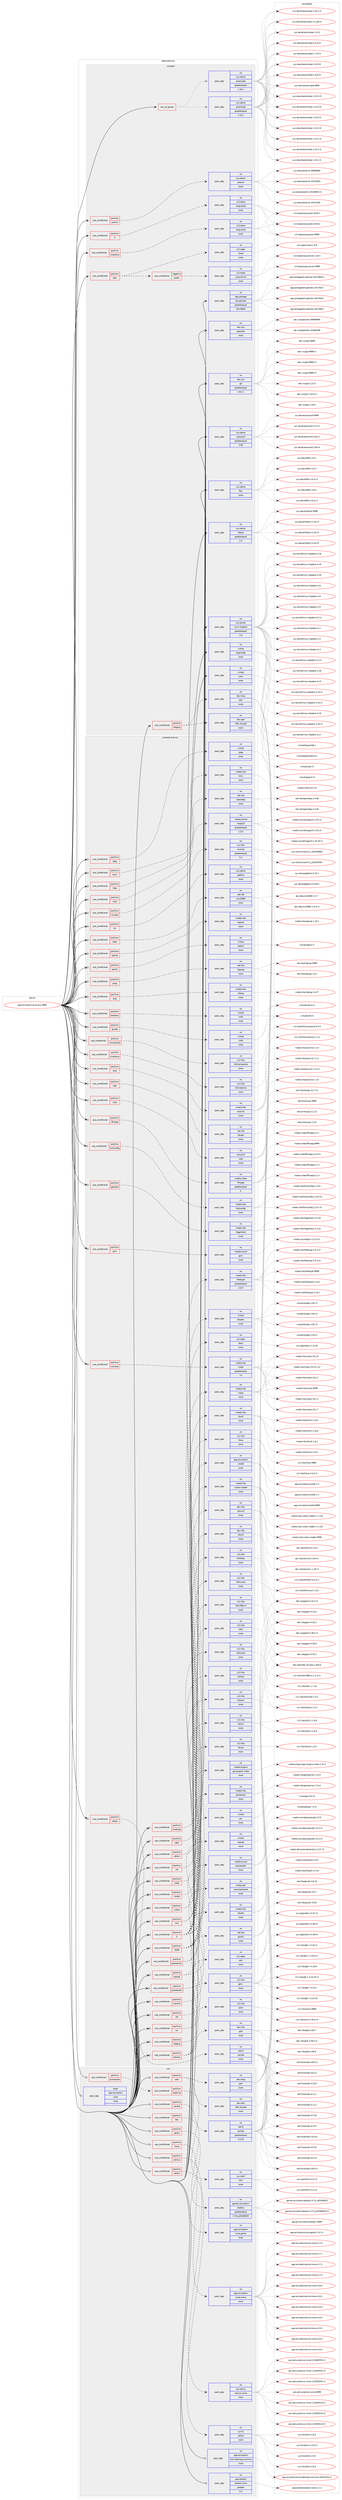 digraph prolog {

# *************
# Graph options
# *************

newrank=true;
concentrate=true;
compound=true;
graph [rankdir=LR,fontname=Helvetica,fontsize=10,ranksep=1.5];#, ranksep=2.5, nodesep=0.2];
edge  [arrowhead=vee];
node  [fontname=Helvetica,fontsize=10];

# **********
# The ebuild
# **********

subgraph cluster_leftcol {
color=gray;
rank=same;
label=<<i>ebuild</i>>;
id [label="app-emulation/wine-any-9999", color=red, width=4, href="../app-emulation/wine-any-9999.svg"];
}

# ****************
# The dependencies
# ****************

subgraph cluster_midcol {
color=gray;
label=<<i>dependencies</i>>;
subgraph cluster_compile {
fillcolor="#eeeeee";
style=filled;
label=<<i>compile</i>>;
subgraph any8546 {
dependency490516 [label=<<TABLE BORDER="0" CELLBORDER="1" CELLSPACING="0" CELLPADDING="4"><TR><TD CELLPADDING="10">any_of_group</TD></TR></TABLE>>, shape=none, color=red];subgraph pack364773 {
dependency490517 [label=<<TABLE BORDER="0" CELLBORDER="1" CELLSPACING="0" CELLPADDING="4" WIDTH="220"><TR><TD ROWSPAN="6" CELLPADDING="30">pack_dep</TD></TR><TR><TD WIDTH="110">no</TD></TR><TR><TD>sys-devel</TD></TR><TR><TD>automake</TD></TR><TR><TD>greaterequal</TD></TR><TR><TD>1.16.1</TD></TR></TABLE>>, shape=none, color=blue];
}
dependency490516:e -> dependency490517:w [weight=20,style="dotted",arrowhead="oinv"];
subgraph pack364774 {
dependency490518 [label=<<TABLE BORDER="0" CELLBORDER="1" CELLSPACING="0" CELLPADDING="4" WIDTH="220"><TR><TD ROWSPAN="6" CELLPADDING="30">pack_dep</TD></TR><TR><TD WIDTH="110">no</TD></TR><TR><TD>sys-devel</TD></TR><TR><TD>automake</TD></TR><TR><TD>greaterequal</TD></TR><TR><TD>1.15.1</TD></TR></TABLE>>, shape=none, color=blue];
}
dependency490516:e -> dependency490518:w [weight=20,style="dotted",arrowhead="oinv"];
}
id:e -> dependency490516:w [weight=20,style="solid",arrowhead="vee"];
subgraph cond116885 {
dependency490519 [label=<<TABLE BORDER="0" CELLBORDER="1" CELLSPACING="0" CELLPADDING="4"><TR><TD ROWSPAN="3" CELLPADDING="10">use_conditional</TD></TR><TR><TD>positive</TD></TR><TR><TD>X</TD></TR></TABLE>>, shape=none, color=red];
subgraph pack364775 {
dependency490520 [label=<<TABLE BORDER="0" CELLBORDER="1" CELLSPACING="0" CELLPADDING="4" WIDTH="220"><TR><TD ROWSPAN="6" CELLPADDING="30">pack_dep</TD></TR><TR><TD WIDTH="110">no</TD></TR><TR><TD>x11-base</TD></TR><TR><TD>xorg-proto</TD></TR><TR><TD>none</TD></TR><TR><TD></TD></TR></TABLE>>, shape=none, color=blue];
}
dependency490519:e -> dependency490520:w [weight=20,style="dashed",arrowhead="vee"];
}
id:e -> dependency490519:w [weight=20,style="solid",arrowhead="vee"];
subgraph cond116886 {
dependency490521 [label=<<TABLE BORDER="0" CELLBORDER="1" CELLSPACING="0" CELLPADDING="4"><TR><TD ROWSPAN="3" CELLPADDING="10">use_conditional</TD></TR><TR><TD>positive</TD></TR><TR><TD>prelink</TD></TR></TABLE>>, shape=none, color=red];
subgraph pack364776 {
dependency490522 [label=<<TABLE BORDER="0" CELLBORDER="1" CELLSPACING="0" CELLPADDING="4" WIDTH="220"><TR><TD ROWSPAN="6" CELLPADDING="30">pack_dep</TD></TR><TR><TD WIDTH="110">no</TD></TR><TR><TD>sys-devel</TD></TR><TR><TD>prelink</TD></TR><TR><TD>none</TD></TR><TR><TD></TD></TR></TABLE>>, shape=none, color=blue];
}
dependency490521:e -> dependency490522:w [weight=20,style="dashed",arrowhead="vee"];
}
id:e -> dependency490521:w [weight=20,style="solid",arrowhead="vee"];
subgraph cond116887 {
dependency490523 [label=<<TABLE BORDER="0" CELLBORDER="1" CELLSPACING="0" CELLPADDING="4"><TR><TD ROWSPAN="3" CELLPADDING="10">use_conditional</TD></TR><TR><TD>positive</TD></TR><TR><TD>staging</TD></TR></TABLE>>, shape=none, color=red];
subgraph pack364777 {
dependency490524 [label=<<TABLE BORDER="0" CELLBORDER="1" CELLSPACING="0" CELLPADDING="4" WIDTH="220"><TR><TD ROWSPAN="6" CELLPADDING="30">pack_dep</TD></TR><TR><TD WIDTH="110">no</TD></TR><TR><TD>dev-lang</TD></TR><TR><TD>perl</TD></TR><TR><TD>none</TD></TR><TR><TD></TD></TR></TABLE>>, shape=none, color=blue];
}
dependency490523:e -> dependency490524:w [weight=20,style="dashed",arrowhead="vee"];
subgraph pack364778 {
dependency490525 [label=<<TABLE BORDER="0" CELLBORDER="1" CELLSPACING="0" CELLPADDING="4" WIDTH="220"><TR><TD ROWSPAN="6" CELLPADDING="30">pack_dep</TD></TR><TR><TD WIDTH="110">no</TD></TR><TR><TD>dev-perl</TD></TR><TR><TD>XML-Simple</TD></TR><TR><TD>none</TD></TR><TR><TD></TD></TR></TABLE>>, shape=none, color=blue];
}
dependency490523:e -> dependency490525:w [weight=20,style="dashed",arrowhead="vee"];
}
id:e -> dependency490523:w [weight=20,style="solid",arrowhead="vee"];
subgraph cond116888 {
dependency490526 [label=<<TABLE BORDER="0" CELLBORDER="1" CELLSPACING="0" CELLPADDING="4"><TR><TD ROWSPAN="3" CELLPADDING="10">use_conditional</TD></TR><TR><TD>positive</TD></TR><TR><TD>test</TD></TR></TABLE>>, shape=none, color=red];
subgraph cond116889 {
dependency490527 [label=<<TABLE BORDER="0" CELLBORDER="1" CELLSPACING="0" CELLPADDING="4"><TR><TD ROWSPAN="3" CELLPADDING="10">use_conditional</TD></TR><TR><TD>negative</TD></TR><TR><TD>prefix</TD></TR></TABLE>>, shape=none, color=red];
subgraph pack364779 {
dependency490528 [label=<<TABLE BORDER="0" CELLBORDER="1" CELLSPACING="0" CELLPADDING="4" WIDTH="220"><TR><TD ROWSPAN="6" CELLPADDING="30">pack_dep</TD></TR><TR><TD WIDTH="110">no</TD></TR><TR><TD>x11-base</TD></TR><TR><TD>xorg-server</TD></TR><TR><TD>none</TD></TR><TR><TD></TD></TR></TABLE>>, shape=none, color=blue];
}
dependency490527:e -> dependency490528:w [weight=20,style="dashed",arrowhead="vee"];
}
dependency490526:e -> dependency490527:w [weight=20,style="dashed",arrowhead="vee"];
subgraph pack364780 {
dependency490529 [label=<<TABLE BORDER="0" CELLBORDER="1" CELLSPACING="0" CELLPADDING="4" WIDTH="220"><TR><TD ROWSPAN="6" CELLPADDING="30">pack_dep</TD></TR><TR><TD WIDTH="110">no</TD></TR><TR><TD>x11-apps</TD></TR><TR><TD>xhost</TD></TR><TR><TD>none</TD></TR><TR><TD></TD></TR></TABLE>>, shape=none, color=blue];
}
dependency490526:e -> dependency490529:w [weight=20,style="dashed",arrowhead="vee"];
}
id:e -> dependency490526:w [weight=20,style="solid",arrowhead="vee"];
subgraph cond116890 {
dependency490530 [label=<<TABLE BORDER="0" CELLBORDER="1" CELLSPACING="0" CELLPADDING="4"><TR><TD ROWSPAN="3" CELLPADDING="10">use_conditional</TD></TR><TR><TD>positive</TD></TR><TR><TD>xinerama</TD></TR></TABLE>>, shape=none, color=red];
subgraph pack364781 {
dependency490531 [label=<<TABLE BORDER="0" CELLBORDER="1" CELLSPACING="0" CELLPADDING="4" WIDTH="220"><TR><TD ROWSPAN="6" CELLPADDING="30">pack_dep</TD></TR><TR><TD WIDTH="110">no</TD></TR><TR><TD>x11-base</TD></TR><TR><TD>xorg-proto</TD></TR><TR><TD>none</TD></TR><TR><TD></TD></TR></TABLE>>, shape=none, color=blue];
}
dependency490530:e -> dependency490531:w [weight=20,style="dashed",arrowhead="vee"];
}
id:e -> dependency490530:w [weight=20,style="solid",arrowhead="vee"];
subgraph pack364782 {
dependency490532 [label=<<TABLE BORDER="0" CELLBORDER="1" CELLSPACING="0" CELLPADDING="4" WIDTH="220"><TR><TD ROWSPAN="6" CELLPADDING="30">pack_dep</TD></TR><TR><TD WIDTH="110">no</TD></TR><TR><TD>app-portage</TD></TR><TR><TD>elt-patches</TD></TR><TR><TD>greaterequal</TD></TR><TR><TD>20170815</TD></TR></TABLE>>, shape=none, color=blue];
}
id:e -> dependency490532:w [weight=20,style="solid",arrowhead="vee"];
subgraph pack364783 {
dependency490533 [label=<<TABLE BORDER="0" CELLBORDER="1" CELLSPACING="0" CELLPADDING="4" WIDTH="220"><TR><TD ROWSPAN="6" CELLPADDING="30">pack_dep</TD></TR><TR><TD WIDTH="110">no</TD></TR><TR><TD>dev-util</TD></TR><TR><TD>patchbin</TD></TR><TR><TD>none</TD></TR><TR><TD></TD></TR></TABLE>>, shape=none, color=blue];
}
id:e -> dependency490533:w [weight=20,style="solid",arrowhead="vee"];
subgraph pack364784 {
dependency490534 [label=<<TABLE BORDER="0" CELLBORDER="1" CELLSPACING="0" CELLPADDING="4" WIDTH="220"><TR><TD ROWSPAN="6" CELLPADDING="30">pack_dep</TD></TR><TR><TD WIDTH="110">no</TD></TR><TR><TD>dev-vcs</TD></TR><TR><TD>git</TD></TR><TR><TD>greaterequal</TD></TR><TR><TD>1.8.2.1</TD></TR></TABLE>>, shape=none, color=blue];
}
id:e -> dependency490534:w [weight=20,style="solid",arrowhead="vee"];
subgraph pack364785 {
dependency490535 [label=<<TABLE BORDER="0" CELLBORDER="1" CELLSPACING="0" CELLPADDING="4" WIDTH="220"><TR><TD ROWSPAN="6" CELLPADDING="30">pack_dep</TD></TR><TR><TD WIDTH="110">no</TD></TR><TR><TD>sys-devel</TD></TR><TR><TD>autoconf</TD></TR><TR><TD>greaterequal</TD></TR><TR><TD>2.69</TD></TR></TABLE>>, shape=none, color=blue];
}
id:e -> dependency490535:w [weight=20,style="solid",arrowhead="vee"];
subgraph pack364786 {
dependency490536 [label=<<TABLE BORDER="0" CELLBORDER="1" CELLSPACING="0" CELLPADDING="4" WIDTH="220"><TR><TD ROWSPAN="6" CELLPADDING="30">pack_dep</TD></TR><TR><TD WIDTH="110">no</TD></TR><TR><TD>sys-devel</TD></TR><TR><TD>flex</TD></TR><TR><TD>none</TD></TR><TR><TD></TD></TR></TABLE>>, shape=none, color=blue];
}
id:e -> dependency490536:w [weight=20,style="solid",arrowhead="vee"];
subgraph pack364787 {
dependency490537 [label=<<TABLE BORDER="0" CELLBORDER="1" CELLSPACING="0" CELLPADDING="4" WIDTH="220"><TR><TD ROWSPAN="6" CELLPADDING="30">pack_dep</TD></TR><TR><TD WIDTH="110">no</TD></TR><TR><TD>sys-devel</TD></TR><TR><TD>libtool</TD></TR><TR><TD>greaterequal</TD></TR><TR><TD>2.4</TD></TR></TABLE>>, shape=none, color=blue];
}
id:e -> dependency490537:w [weight=20,style="solid",arrowhead="vee"];
subgraph pack364788 {
dependency490538 [label=<<TABLE BORDER="0" CELLBORDER="1" CELLSPACING="0" CELLPADDING="4" WIDTH="220"><TR><TD ROWSPAN="6" CELLPADDING="30">pack_dep</TD></TR><TR><TD WIDTH="110">no</TD></TR><TR><TD>sys-kernel</TD></TR><TR><TD>linux-headers</TD></TR><TR><TD>greaterequal</TD></TR><TR><TD>2.6</TD></TR></TABLE>>, shape=none, color=blue];
}
id:e -> dependency490538:w [weight=20,style="solid",arrowhead="vee"];
subgraph pack364789 {
dependency490539 [label=<<TABLE BORDER="0" CELLBORDER="1" CELLSPACING="0" CELLPADDING="4" WIDTH="220"><TR><TD ROWSPAN="6" CELLPADDING="30">pack_dep</TD></TR><TR><TD WIDTH="110">no</TD></TR><TR><TD>virtual</TD></TR><TR><TD>pkgconfig</TD></TR><TR><TD>none</TD></TR><TR><TD></TD></TR></TABLE>>, shape=none, color=blue];
}
id:e -> dependency490539:w [weight=20,style="solid",arrowhead="vee"];
subgraph pack364790 {
dependency490540 [label=<<TABLE BORDER="0" CELLBORDER="1" CELLSPACING="0" CELLPADDING="4" WIDTH="220"><TR><TD ROWSPAN="6" CELLPADDING="30">pack_dep</TD></TR><TR><TD WIDTH="110">no</TD></TR><TR><TD>virtual</TD></TR><TR><TD>yacc</TD></TR><TR><TD>none</TD></TR><TR><TD></TD></TR></TABLE>>, shape=none, color=blue];
}
id:e -> dependency490540:w [weight=20,style="solid",arrowhead="vee"];
}
subgraph cluster_compileandrun {
fillcolor="#eeeeee";
style=filled;
label=<<i>compile and run</i>>;
subgraph cond116891 {
dependency490541 [label=<<TABLE BORDER="0" CELLBORDER="1" CELLSPACING="0" CELLPADDING="4"><TR><TD ROWSPAN="3" CELLPADDING="10">use_conditional</TD></TR><TR><TD>positive</TD></TR><TR><TD>X</TD></TR></TABLE>>, shape=none, color=red];
subgraph pack364791 {
dependency490542 [label=<<TABLE BORDER="0" CELLBORDER="1" CELLSPACING="0" CELLPADDING="4" WIDTH="220"><TR><TD ROWSPAN="6" CELLPADDING="30">pack_dep</TD></TR><TR><TD WIDTH="110">no</TD></TR><TR><TD>x11-libs</TD></TR><TR><TD>libXcursor</TD></TR><TR><TD>none</TD></TR><TR><TD></TD></TR></TABLE>>, shape=none, color=blue];
}
dependency490541:e -> dependency490542:w [weight=20,style="dashed",arrowhead="vee"];
subgraph pack364792 {
dependency490543 [label=<<TABLE BORDER="0" CELLBORDER="1" CELLSPACING="0" CELLPADDING="4" WIDTH="220"><TR><TD ROWSPAN="6" CELLPADDING="30">pack_dep</TD></TR><TR><TD WIDTH="110">no</TD></TR><TR><TD>x11-libs</TD></TR><TR><TD>libXext</TD></TR><TR><TD>none</TD></TR><TR><TD></TD></TR></TABLE>>, shape=none, color=blue];
}
dependency490541:e -> dependency490543:w [weight=20,style="dashed",arrowhead="vee"];
subgraph pack364793 {
dependency490544 [label=<<TABLE BORDER="0" CELLBORDER="1" CELLSPACING="0" CELLPADDING="4" WIDTH="220"><TR><TD ROWSPAN="6" CELLPADDING="30">pack_dep</TD></TR><TR><TD WIDTH="110">no</TD></TR><TR><TD>x11-libs</TD></TR><TR><TD>libXfixes</TD></TR><TR><TD>none</TD></TR><TR><TD></TD></TR></TABLE>>, shape=none, color=blue];
}
dependency490541:e -> dependency490544:w [weight=20,style="dashed",arrowhead="vee"];
subgraph pack364794 {
dependency490545 [label=<<TABLE BORDER="0" CELLBORDER="1" CELLSPACING="0" CELLPADDING="4" WIDTH="220"><TR><TD ROWSPAN="6" CELLPADDING="30">pack_dep</TD></TR><TR><TD WIDTH="110">no</TD></TR><TR><TD>x11-libs</TD></TR><TR><TD>libXrandr</TD></TR><TR><TD>none</TD></TR><TR><TD></TD></TR></TABLE>>, shape=none, color=blue];
}
dependency490541:e -> dependency490545:w [weight=20,style="dashed",arrowhead="vee"];
subgraph pack364795 {
dependency490546 [label=<<TABLE BORDER="0" CELLBORDER="1" CELLSPACING="0" CELLPADDING="4" WIDTH="220"><TR><TD ROWSPAN="6" CELLPADDING="30">pack_dep</TD></TR><TR><TD WIDTH="110">no</TD></TR><TR><TD>x11-libs</TD></TR><TR><TD>libXi</TD></TR><TR><TD>none</TD></TR><TR><TD></TD></TR></TABLE>>, shape=none, color=blue];
}
dependency490541:e -> dependency490546:w [weight=20,style="dashed",arrowhead="vee"];
subgraph pack364796 {
dependency490547 [label=<<TABLE BORDER="0" CELLBORDER="1" CELLSPACING="0" CELLPADDING="4" WIDTH="220"><TR><TD ROWSPAN="6" CELLPADDING="30">pack_dep</TD></TR><TR><TD WIDTH="110">no</TD></TR><TR><TD>x11-libs</TD></TR><TR><TD>libXxf86vm</TD></TR><TR><TD>none</TD></TR><TR><TD></TD></TR></TABLE>>, shape=none, color=blue];
}
dependency490541:e -> dependency490547:w [weight=20,style="dashed",arrowhead="vee"];
}
id:e -> dependency490541:w [weight=20,style="solid",arrowhead="odotvee"];
subgraph cond116892 {
dependency490548 [label=<<TABLE BORDER="0" CELLBORDER="1" CELLSPACING="0" CELLPADDING="4"><TR><TD ROWSPAN="3" CELLPADDING="10">use_conditional</TD></TR><TR><TD>positive</TD></TR><TR><TD>alsa</TD></TR></TABLE>>, shape=none, color=red];
subgraph pack364797 {
dependency490549 [label=<<TABLE BORDER="0" CELLBORDER="1" CELLSPACING="0" CELLPADDING="4" WIDTH="220"><TR><TD ROWSPAN="6" CELLPADDING="30">pack_dep</TD></TR><TR><TD WIDTH="110">no</TD></TR><TR><TD>media-libs</TD></TR><TR><TD>alsa-lib</TD></TR><TR><TD>none</TD></TR><TR><TD></TD></TR></TABLE>>, shape=none, color=blue];
}
dependency490548:e -> dependency490549:w [weight=20,style="dashed",arrowhead="vee"];
}
id:e -> dependency490548:w [weight=20,style="solid",arrowhead="odotvee"];
subgraph cond116893 {
dependency490550 [label=<<TABLE BORDER="0" CELLBORDER="1" CELLSPACING="0" CELLPADDING="4"><TR><TD ROWSPAN="3" CELLPADDING="10">use_conditional</TD></TR><TR><TD>positive</TD></TR><TR><TD>capi</TD></TR></TABLE>>, shape=none, color=red];
subgraph pack364798 {
dependency490551 [label=<<TABLE BORDER="0" CELLBORDER="1" CELLSPACING="0" CELLPADDING="4" WIDTH="220"><TR><TD ROWSPAN="6" CELLPADDING="30">pack_dep</TD></TR><TR><TD WIDTH="110">no</TD></TR><TR><TD>net-libs</TD></TR><TR><TD>libcapi</TD></TR><TR><TD>none</TD></TR><TR><TD></TD></TR></TABLE>>, shape=none, color=blue];
}
dependency490550:e -> dependency490551:w [weight=20,style="dashed",arrowhead="vee"];
}
id:e -> dependency490550:w [weight=20,style="solid",arrowhead="odotvee"];
subgraph cond116894 {
dependency490552 [label=<<TABLE BORDER="0" CELLBORDER="1" CELLSPACING="0" CELLPADDING="4"><TR><TD ROWSPAN="3" CELLPADDING="10">use_conditional</TD></TR><TR><TD>positive</TD></TR><TR><TD>cups</TD></TR></TABLE>>, shape=none, color=red];
subgraph pack364799 {
dependency490553 [label=<<TABLE BORDER="0" CELLBORDER="1" CELLSPACING="0" CELLPADDING="4" WIDTH="220"><TR><TD ROWSPAN="6" CELLPADDING="30">pack_dep</TD></TR><TR><TD WIDTH="110">no</TD></TR><TR><TD>net-print</TD></TR><TR><TD>cups</TD></TR><TR><TD>none</TD></TR><TR><TD></TD></TR></TABLE>>, shape=none, color=blue];
}
dependency490552:e -> dependency490553:w [weight=20,style="dashed",arrowhead="vee"];
}
id:e -> dependency490552:w [weight=20,style="solid",arrowhead="odotvee"];
subgraph cond116895 {
dependency490554 [label=<<TABLE BORDER="0" CELLBORDER="1" CELLSPACING="0" CELLPADDING="4"><TR><TD ROWSPAN="3" CELLPADDING="10">use_conditional</TD></TR><TR><TD>positive</TD></TR><TR><TD>d3d9</TD></TR></TABLE>>, shape=none, color=red];
subgraph pack364800 {
dependency490555 [label=<<TABLE BORDER="0" CELLBORDER="1" CELLSPACING="0" CELLPADDING="4" WIDTH="220"><TR><TD ROWSPAN="6" CELLPADDING="30">pack_dep</TD></TR><TR><TD WIDTH="110">no</TD></TR><TR><TD>media-libs</TD></TR><TR><TD>mesa</TD></TR><TR><TD>none</TD></TR><TR><TD></TD></TR></TABLE>>, shape=none, color=blue];
}
dependency490554:e -> dependency490555:w [weight=20,style="dashed",arrowhead="vee"];
subgraph pack364801 {
dependency490556 [label=<<TABLE BORDER="0" CELLBORDER="1" CELLSPACING="0" CELLPADDING="4" WIDTH="220"><TR><TD ROWSPAN="6" CELLPADDING="30">pack_dep</TD></TR><TR><TD WIDTH="110">no</TD></TR><TR><TD>x11-libs</TD></TR><TR><TD>libX11</TD></TR><TR><TD>none</TD></TR><TR><TD></TD></TR></TABLE>>, shape=none, color=blue];
}
dependency490554:e -> dependency490556:w [weight=20,style="dashed",arrowhead="vee"];
subgraph pack364802 {
dependency490557 [label=<<TABLE BORDER="0" CELLBORDER="1" CELLSPACING="0" CELLPADDING="4" WIDTH="220"><TR><TD ROWSPAN="6" CELLPADDING="30">pack_dep</TD></TR><TR><TD WIDTH="110">no</TD></TR><TR><TD>x11-libs</TD></TR><TR><TD>libXext</TD></TR><TR><TD>none</TD></TR><TR><TD></TD></TR></TABLE>>, shape=none, color=blue];
}
dependency490554:e -> dependency490557:w [weight=20,style="dashed",arrowhead="vee"];
subgraph pack364803 {
dependency490558 [label=<<TABLE BORDER="0" CELLBORDER="1" CELLSPACING="0" CELLPADDING="4" WIDTH="220"><TR><TD ROWSPAN="6" CELLPADDING="30">pack_dep</TD></TR><TR><TD WIDTH="110">no</TD></TR><TR><TD>x11-libs</TD></TR><TR><TD>libxcb</TD></TR><TR><TD>none</TD></TR><TR><TD></TD></TR></TABLE>>, shape=none, color=blue];
}
dependency490554:e -> dependency490558:w [weight=20,style="dashed",arrowhead="vee"];
}
id:e -> dependency490554:w [weight=20,style="solid",arrowhead="odotvee"];
subgraph cond116896 {
dependency490559 [label=<<TABLE BORDER="0" CELLBORDER="1" CELLSPACING="0" CELLPADDING="4"><TR><TD ROWSPAN="3" CELLPADDING="10">use_conditional</TD></TR><TR><TD>positive</TD></TR><TR><TD>ffmpeg</TD></TR></TABLE>>, shape=none, color=red];
subgraph pack364804 {
dependency490560 [label=<<TABLE BORDER="0" CELLBORDER="1" CELLSPACING="0" CELLPADDING="4" WIDTH="220"><TR><TD ROWSPAN="6" CELLPADDING="30">pack_dep</TD></TR><TR><TD WIDTH="110">no</TD></TR><TR><TD>media-video</TD></TR><TR><TD>ffmpeg</TD></TR><TR><TD>greaterequal</TD></TR><TR><TD>4</TD></TR></TABLE>>, shape=none, color=blue];
}
dependency490559:e -> dependency490560:w [weight=20,style="dashed",arrowhead="vee"];
}
id:e -> dependency490559:w [weight=20,style="solid",arrowhead="odotvee"];
subgraph cond116897 {
dependency490561 [label=<<TABLE BORDER="0" CELLBORDER="1" CELLSPACING="0" CELLPADDING="4"><TR><TD ROWSPAN="3" CELLPADDING="10">use_conditional</TD></TR><TR><TD>positive</TD></TR><TR><TD>fontconfig</TD></TR></TABLE>>, shape=none, color=red];
subgraph pack364805 {
dependency490562 [label=<<TABLE BORDER="0" CELLBORDER="1" CELLSPACING="0" CELLPADDING="4" WIDTH="220"><TR><TD ROWSPAN="6" CELLPADDING="30">pack_dep</TD></TR><TR><TD WIDTH="110">no</TD></TR><TR><TD>media-libs</TD></TR><TR><TD>fontconfig</TD></TR><TR><TD>none</TD></TR><TR><TD></TD></TR></TABLE>>, shape=none, color=blue];
}
dependency490561:e -> dependency490562:w [weight=20,style="dashed",arrowhead="vee"];
}
id:e -> dependency490561:w [weight=20,style="solid",arrowhead="odotvee"];
subgraph cond116898 {
dependency490563 [label=<<TABLE BORDER="0" CELLBORDER="1" CELLSPACING="0" CELLPADDING="4"><TR><TD ROWSPAN="3" CELLPADDING="10">use_conditional</TD></TR><TR><TD>positive</TD></TR><TR><TD>gphoto2</TD></TR></TABLE>>, shape=none, color=red];
subgraph pack364806 {
dependency490564 [label=<<TABLE BORDER="0" CELLBORDER="1" CELLSPACING="0" CELLPADDING="4" WIDTH="220"><TR><TD ROWSPAN="6" CELLPADDING="30">pack_dep</TD></TR><TR><TD WIDTH="110">no</TD></TR><TR><TD>media-libs</TD></TR><TR><TD>libgphoto2</TD></TR><TR><TD>none</TD></TR><TR><TD></TD></TR></TABLE>>, shape=none, color=blue];
}
dependency490563:e -> dependency490564:w [weight=20,style="dashed",arrowhead="vee"];
}
id:e -> dependency490563:w [weight=20,style="solid",arrowhead="odotvee"];
subgraph cond116899 {
dependency490565 [label=<<TABLE BORDER="0" CELLBORDER="1" CELLSPACING="0" CELLPADDING="4"><TR><TD ROWSPAN="3" CELLPADDING="10">use_conditional</TD></TR><TR><TD>positive</TD></TR><TR><TD>gsm</TD></TR></TABLE>>, shape=none, color=red];
subgraph pack364807 {
dependency490566 [label=<<TABLE BORDER="0" CELLBORDER="1" CELLSPACING="0" CELLPADDING="4" WIDTH="220"><TR><TD ROWSPAN="6" CELLPADDING="30">pack_dep</TD></TR><TR><TD WIDTH="110">no</TD></TR><TR><TD>media-sound</TD></TR><TR><TD>gsm</TD></TR><TR><TD>none</TD></TR><TR><TD></TD></TR></TABLE>>, shape=none, color=blue];
}
dependency490565:e -> dependency490566:w [weight=20,style="dashed",arrowhead="vee"];
}
id:e -> dependency490565:w [weight=20,style="solid",arrowhead="odotvee"];
subgraph cond116900 {
dependency490567 [label=<<TABLE BORDER="0" CELLBORDER="1" CELLSPACING="0" CELLPADDING="4"><TR><TD ROWSPAN="3" CELLPADDING="10">use_conditional</TD></TR><TR><TD>positive</TD></TR><TR><TD>gssapi</TD></TR></TABLE>>, shape=none, color=red];
subgraph pack364808 {
dependency490568 [label=<<TABLE BORDER="0" CELLBORDER="1" CELLSPACING="0" CELLPADDING="4" WIDTH="220"><TR><TD ROWSPAN="6" CELLPADDING="30">pack_dep</TD></TR><TR><TD WIDTH="110">no</TD></TR><TR><TD>virtual</TD></TR><TR><TD>krb5</TD></TR><TR><TD>none</TD></TR><TR><TD></TD></TR></TABLE>>, shape=none, color=blue];
}
dependency490567:e -> dependency490568:w [weight=20,style="dashed",arrowhead="vee"];
}
id:e -> dependency490567:w [weight=20,style="solid",arrowhead="odotvee"];
subgraph cond116901 {
dependency490569 [label=<<TABLE BORDER="0" CELLBORDER="1" CELLSPACING="0" CELLPADDING="4"><TR><TD ROWSPAN="3" CELLPADDING="10">use_conditional</TD></TR><TR><TD>positive</TD></TR><TR><TD>gstreamer</TD></TR></TABLE>>, shape=none, color=red];
subgraph pack364809 {
dependency490570 [label=<<TABLE BORDER="0" CELLBORDER="1" CELLSPACING="0" CELLPADDING="4" WIDTH="220"><TR><TD ROWSPAN="6" CELLPADDING="30">pack_dep</TD></TR><TR><TD WIDTH="110">no</TD></TR><TR><TD>media-libs</TD></TR><TR><TD>gstreamer</TD></TR><TR><TD>none</TD></TR><TR><TD></TD></TR></TABLE>>, shape=none, color=blue];
}
dependency490569:e -> dependency490570:w [weight=20,style="dashed",arrowhead="vee"];
subgraph pack364810 {
dependency490571 [label=<<TABLE BORDER="0" CELLBORDER="1" CELLSPACING="0" CELLPADDING="4" WIDTH="220"><TR><TD ROWSPAN="6" CELLPADDING="30">pack_dep</TD></TR><TR><TD WIDTH="110">no</TD></TR><TR><TD>media-plugins</TD></TR><TR><TD>gst-plugins-meta</TD></TR><TR><TD>none</TD></TR><TR><TD></TD></TR></TABLE>>, shape=none, color=blue];
}
dependency490569:e -> dependency490571:w [weight=20,style="dashed",arrowhead="vee"];
}
id:e -> dependency490569:w [weight=20,style="solid",arrowhead="odotvee"];
subgraph cond116902 {
dependency490572 [label=<<TABLE BORDER="0" CELLBORDER="1" CELLSPACING="0" CELLPADDING="4"><TR><TD ROWSPAN="3" CELLPADDING="10">use_conditional</TD></TR><TR><TD>positive</TD></TR><TR><TD>jpeg</TD></TR></TABLE>>, shape=none, color=red];
subgraph pack364811 {
dependency490573 [label=<<TABLE BORDER="0" CELLBORDER="1" CELLSPACING="0" CELLPADDING="4" WIDTH="220"><TR><TD ROWSPAN="6" CELLPADDING="30">pack_dep</TD></TR><TR><TD WIDTH="110">no</TD></TR><TR><TD>virtual</TD></TR><TR><TD>jpeg</TD></TR><TR><TD>none</TD></TR><TR><TD></TD></TR></TABLE>>, shape=none, color=blue];
}
dependency490572:e -> dependency490573:w [weight=20,style="dashed",arrowhead="vee"];
}
id:e -> dependency490572:w [weight=20,style="solid",arrowhead="odotvee"];
subgraph cond116903 {
dependency490574 [label=<<TABLE BORDER="0" CELLBORDER="1" CELLSPACING="0" CELLPADDING="4"><TR><TD ROWSPAN="3" CELLPADDING="10">use_conditional</TD></TR><TR><TD>positive</TD></TR><TR><TD>kerberos</TD></TR></TABLE>>, shape=none, color=red];
subgraph pack364812 {
dependency490575 [label=<<TABLE BORDER="0" CELLBORDER="1" CELLSPACING="0" CELLPADDING="4" WIDTH="220"><TR><TD ROWSPAN="6" CELLPADDING="30">pack_dep</TD></TR><TR><TD WIDTH="110">no</TD></TR><TR><TD>virtual</TD></TR><TR><TD>krb5</TD></TR><TR><TD>none</TD></TR><TR><TD></TD></TR></TABLE>>, shape=none, color=blue];
}
dependency490574:e -> dependency490575:w [weight=20,style="dashed",arrowhead="vee"];
}
id:e -> dependency490574:w [weight=20,style="solid",arrowhead="odotvee"];
subgraph cond116904 {
dependency490576 [label=<<TABLE BORDER="0" CELLBORDER="1" CELLSPACING="0" CELLPADDING="4"><TR><TD ROWSPAN="3" CELLPADDING="10">use_conditional</TD></TR><TR><TD>positive</TD></TR><TR><TD>lcms</TD></TR></TABLE>>, shape=none, color=red];
subgraph pack364813 {
dependency490577 [label=<<TABLE BORDER="0" CELLBORDER="1" CELLSPACING="0" CELLPADDING="4" WIDTH="220"><TR><TD ROWSPAN="6" CELLPADDING="30">pack_dep</TD></TR><TR><TD WIDTH="110">no</TD></TR><TR><TD>media-libs</TD></TR><TR><TD>lcms</TD></TR><TR><TD>none</TD></TR><TR><TD></TD></TR></TABLE>>, shape=none, color=blue];
}
dependency490576:e -> dependency490577:w [weight=20,style="dashed",arrowhead="vee"];
}
id:e -> dependency490576:w [weight=20,style="solid",arrowhead="odotvee"];
subgraph cond116905 {
dependency490578 [label=<<TABLE BORDER="0" CELLBORDER="1" CELLSPACING="0" CELLPADDING="4"><TR><TD ROWSPAN="3" CELLPADDING="10">use_conditional</TD></TR><TR><TD>positive</TD></TR><TR><TD>ldap</TD></TR></TABLE>>, shape=none, color=red];
subgraph pack364814 {
dependency490579 [label=<<TABLE BORDER="0" CELLBORDER="1" CELLSPACING="0" CELLPADDING="4" WIDTH="220"><TR><TD ROWSPAN="6" CELLPADDING="30">pack_dep</TD></TR><TR><TD WIDTH="110">no</TD></TR><TR><TD>net-nds</TD></TR><TR><TD>openldap</TD></TR><TR><TD>none</TD></TR><TR><TD></TD></TR></TABLE>>, shape=none, color=blue];
}
dependency490578:e -> dependency490579:w [weight=20,style="dashed",arrowhead="vee"];
}
id:e -> dependency490578:w [weight=20,style="solid",arrowhead="odotvee"];
subgraph cond116906 {
dependency490580 [label=<<TABLE BORDER="0" CELLBORDER="1" CELLSPACING="0" CELLPADDING="4"><TR><TD ROWSPAN="3" CELLPADDING="10">use_conditional</TD></TR><TR><TD>positive</TD></TR><TR><TD>mp3</TD></TR></TABLE>>, shape=none, color=red];
subgraph pack364815 {
dependency490581 [label=<<TABLE BORDER="0" CELLBORDER="1" CELLSPACING="0" CELLPADDING="4" WIDTH="220"><TR><TD ROWSPAN="6" CELLPADDING="30">pack_dep</TD></TR><TR><TD WIDTH="110">no</TD></TR><TR><TD>media-sound</TD></TR><TR><TD>mpg123</TD></TR><TR><TD>greaterequal</TD></TR><TR><TD>1.5.0</TD></TR></TABLE>>, shape=none, color=blue];
}
dependency490580:e -> dependency490581:w [weight=20,style="dashed",arrowhead="vee"];
}
id:e -> dependency490580:w [weight=20,style="solid",arrowhead="odotvee"];
subgraph cond116907 {
dependency490582 [label=<<TABLE BORDER="0" CELLBORDER="1" CELLSPACING="0" CELLPADDING="4"><TR><TD ROWSPAN="3" CELLPADDING="10">use_conditional</TD></TR><TR><TD>positive</TD></TR><TR><TD>ncurses</TD></TR></TABLE>>, shape=none, color=red];
subgraph pack364816 {
dependency490583 [label=<<TABLE BORDER="0" CELLBORDER="1" CELLSPACING="0" CELLPADDING="4" WIDTH="220"><TR><TD ROWSPAN="6" CELLPADDING="30">pack_dep</TD></TR><TR><TD WIDTH="110">no</TD></TR><TR><TD>sys-libs</TD></TR><TR><TD>ncurses</TD></TR><TR><TD>greaterequal</TD></TR><TR><TD>5.2</TD></TR></TABLE>>, shape=none, color=blue];
}
dependency490582:e -> dependency490583:w [weight=20,style="dashed",arrowhead="vee"];
}
id:e -> dependency490582:w [weight=20,style="solid",arrowhead="odotvee"];
subgraph cond116908 {
dependency490584 [label=<<TABLE BORDER="0" CELLBORDER="1" CELLSPACING="0" CELLPADDING="4"><TR><TD ROWSPAN="3" CELLPADDING="10">use_conditional</TD></TR><TR><TD>positive</TD></TR><TR><TD>netapi</TD></TR></TABLE>>, shape=none, color=red];
subgraph pack364817 {
dependency490585 [label=<<TABLE BORDER="0" CELLBORDER="1" CELLSPACING="0" CELLPADDING="4" WIDTH="220"><TR><TD ROWSPAN="6" CELLPADDING="30">pack_dep</TD></TR><TR><TD WIDTH="110">no</TD></TR><TR><TD>net-fs</TD></TR><TR><TD>samba</TD></TR><TR><TD>none</TD></TR><TR><TD></TD></TR></TABLE>>, shape=none, color=blue];
}
dependency490584:e -> dependency490585:w [weight=20,style="dashed",arrowhead="vee"];
}
id:e -> dependency490584:w [weight=20,style="solid",arrowhead="odotvee"];
subgraph cond116909 {
dependency490586 [label=<<TABLE BORDER="0" CELLBORDER="1" CELLSPACING="0" CELLPADDING="4"><TR><TD ROWSPAN="3" CELLPADDING="10">use_conditional</TD></TR><TR><TD>positive</TD></TR><TR><TD>nls</TD></TR></TABLE>>, shape=none, color=red];
subgraph pack364818 {
dependency490587 [label=<<TABLE BORDER="0" CELLBORDER="1" CELLSPACING="0" CELLPADDING="4" WIDTH="220"><TR><TD ROWSPAN="6" CELLPADDING="30">pack_dep</TD></TR><TR><TD WIDTH="110">no</TD></TR><TR><TD>sys-devel</TD></TR><TR><TD>gettext</TD></TR><TR><TD>none</TD></TR><TR><TD></TD></TR></TABLE>>, shape=none, color=blue];
}
dependency490586:e -> dependency490587:w [weight=20,style="dashed",arrowhead="vee"];
}
id:e -> dependency490586:w [weight=20,style="solid",arrowhead="odotvee"];
subgraph cond116910 {
dependency490588 [label=<<TABLE BORDER="0" CELLBORDER="1" CELLSPACING="0" CELLPADDING="4"><TR><TD ROWSPAN="3" CELLPADDING="10">use_conditional</TD></TR><TR><TD>positive</TD></TR><TR><TD>odbc</TD></TR></TABLE>>, shape=none, color=red];
subgraph pack364819 {
dependency490589 [label=<<TABLE BORDER="0" CELLBORDER="1" CELLSPACING="0" CELLPADDING="4" WIDTH="220"><TR><TD ROWSPAN="6" CELLPADDING="30">pack_dep</TD></TR><TR><TD WIDTH="110">no</TD></TR><TR><TD>dev-db</TD></TR><TR><TD>unixODBC</TD></TR><TR><TD>none</TD></TR><TR><TD></TD></TR></TABLE>>, shape=none, color=blue];
}
dependency490588:e -> dependency490589:w [weight=20,style="dashed",arrowhead="vee"];
}
id:e -> dependency490588:w [weight=20,style="solid",arrowhead="odotvee"];
subgraph cond116911 {
dependency490590 [label=<<TABLE BORDER="0" CELLBORDER="1" CELLSPACING="0" CELLPADDING="4"><TR><TD ROWSPAN="3" CELLPADDING="10">use_conditional</TD></TR><TR><TD>positive</TD></TR><TR><TD>openal</TD></TR></TABLE>>, shape=none, color=red];
subgraph pack364820 {
dependency490591 [label=<<TABLE BORDER="0" CELLBORDER="1" CELLSPACING="0" CELLPADDING="4" WIDTH="220"><TR><TD ROWSPAN="6" CELLPADDING="30">pack_dep</TD></TR><TR><TD WIDTH="110">no</TD></TR><TR><TD>media-libs</TD></TR><TR><TD>openal</TD></TR><TR><TD>none</TD></TR><TR><TD></TD></TR></TABLE>>, shape=none, color=blue];
}
dependency490590:e -> dependency490591:w [weight=20,style="dashed",arrowhead="vee"];
}
id:e -> dependency490590:w [weight=20,style="solid",arrowhead="odotvee"];
subgraph cond116912 {
dependency490592 [label=<<TABLE BORDER="0" CELLBORDER="1" CELLSPACING="0" CELLPADDING="4"><TR><TD ROWSPAN="3" CELLPADDING="10">use_conditional</TD></TR><TR><TD>positive</TD></TR><TR><TD>opencl</TD></TR></TABLE>>, shape=none, color=red];
subgraph pack364821 {
dependency490593 [label=<<TABLE BORDER="0" CELLBORDER="1" CELLSPACING="0" CELLPADDING="4" WIDTH="220"><TR><TD ROWSPAN="6" CELLPADDING="30">pack_dep</TD></TR><TR><TD WIDTH="110">no</TD></TR><TR><TD>virtual</TD></TR><TR><TD>opencl</TD></TR><TR><TD>none</TD></TR><TR><TD></TD></TR></TABLE>>, shape=none, color=blue];
}
dependency490592:e -> dependency490593:w [weight=20,style="dashed",arrowhead="vee"];
}
id:e -> dependency490592:w [weight=20,style="solid",arrowhead="odotvee"];
subgraph cond116913 {
dependency490594 [label=<<TABLE BORDER="0" CELLBORDER="1" CELLSPACING="0" CELLPADDING="4"><TR><TD ROWSPAN="3" CELLPADDING="10">use_conditional</TD></TR><TR><TD>positive</TD></TR><TR><TD>opengl</TD></TR></TABLE>>, shape=none, color=red];
subgraph pack364822 {
dependency490595 [label=<<TABLE BORDER="0" CELLBORDER="1" CELLSPACING="0" CELLPADDING="4" WIDTH="220"><TR><TD ROWSPAN="6" CELLPADDING="30">pack_dep</TD></TR><TR><TD WIDTH="110">no</TD></TR><TR><TD>virtual</TD></TR><TR><TD>glu</TD></TR><TR><TD>none</TD></TR><TR><TD></TD></TR></TABLE>>, shape=none, color=blue];
}
dependency490594:e -> dependency490595:w [weight=20,style="dashed",arrowhead="vee"];
subgraph pack364823 {
dependency490596 [label=<<TABLE BORDER="0" CELLBORDER="1" CELLSPACING="0" CELLPADDING="4" WIDTH="220"><TR><TD ROWSPAN="6" CELLPADDING="30">pack_dep</TD></TR><TR><TD WIDTH="110">no</TD></TR><TR><TD>virtual</TD></TR><TR><TD>opengl</TD></TR><TR><TD>none</TD></TR><TR><TD></TD></TR></TABLE>>, shape=none, color=blue];
}
dependency490594:e -> dependency490596:w [weight=20,style="dashed",arrowhead="vee"];
}
id:e -> dependency490594:w [weight=20,style="solid",arrowhead="odotvee"];
subgraph cond116914 {
dependency490597 [label=<<TABLE BORDER="0" CELLBORDER="1" CELLSPACING="0" CELLPADDING="4"><TR><TD ROWSPAN="3" CELLPADDING="10">use_conditional</TD></TR><TR><TD>positive</TD></TR><TR><TD>osmesa</TD></TR></TABLE>>, shape=none, color=red];
subgraph pack364824 {
dependency490598 [label=<<TABLE BORDER="0" CELLBORDER="1" CELLSPACING="0" CELLPADDING="4" WIDTH="220"><TR><TD ROWSPAN="6" CELLPADDING="30">pack_dep</TD></TR><TR><TD WIDTH="110">no</TD></TR><TR><TD>media-libs</TD></TR><TR><TD>mesa</TD></TR><TR><TD>greaterequal</TD></TR><TR><TD>13</TD></TR></TABLE>>, shape=none, color=blue];
}
dependency490597:e -> dependency490598:w [weight=20,style="dashed",arrowhead="vee"];
}
id:e -> dependency490597:w [weight=20,style="solid",arrowhead="odotvee"];
subgraph cond116915 {
dependency490599 [label=<<TABLE BORDER="0" CELLBORDER="1" CELLSPACING="0" CELLPADDING="4"><TR><TD ROWSPAN="3" CELLPADDING="10">use_conditional</TD></TR><TR><TD>positive</TD></TR><TR><TD>pcap</TD></TR></TABLE>>, shape=none, color=red];
subgraph pack364825 {
dependency490600 [label=<<TABLE BORDER="0" CELLBORDER="1" CELLSPACING="0" CELLPADDING="4" WIDTH="220"><TR><TD ROWSPAN="6" CELLPADDING="30">pack_dep</TD></TR><TR><TD WIDTH="110">no</TD></TR><TR><TD>net-libs</TD></TR><TR><TD>libpcap</TD></TR><TR><TD>none</TD></TR><TR><TD></TD></TR></TABLE>>, shape=none, color=blue];
}
dependency490599:e -> dependency490600:w [weight=20,style="dashed",arrowhead="vee"];
}
id:e -> dependency490599:w [weight=20,style="solid",arrowhead="odotvee"];
subgraph cond116916 {
dependency490601 [label=<<TABLE BORDER="0" CELLBORDER="1" CELLSPACING="0" CELLPADDING="4"><TR><TD ROWSPAN="3" CELLPADDING="10">use_conditional</TD></TR><TR><TD>positive</TD></TR><TR><TD>png</TD></TR></TABLE>>, shape=none, color=red];
subgraph pack364826 {
dependency490602 [label=<<TABLE BORDER="0" CELLBORDER="1" CELLSPACING="0" CELLPADDING="4" WIDTH="220"><TR><TD ROWSPAN="6" CELLPADDING="30">pack_dep</TD></TR><TR><TD WIDTH="110">no</TD></TR><TR><TD>media-libs</TD></TR><TR><TD>libpng</TD></TR><TR><TD>none</TD></TR><TR><TD></TD></TR></TABLE>>, shape=none, color=blue];
}
dependency490601:e -> dependency490602:w [weight=20,style="dashed",arrowhead="vee"];
}
id:e -> dependency490601:w [weight=20,style="solid",arrowhead="odotvee"];
subgraph cond116917 {
dependency490603 [label=<<TABLE BORDER="0" CELLBORDER="1" CELLSPACING="0" CELLPADDING="4"><TR><TD ROWSPAN="3" CELLPADDING="10">use_conditional</TD></TR><TR><TD>positive</TD></TR><TR><TD>pulseaudio</TD></TR></TABLE>>, shape=none, color=red];
subgraph pack364827 {
dependency490604 [label=<<TABLE BORDER="0" CELLBORDER="1" CELLSPACING="0" CELLPADDING="4" WIDTH="220"><TR><TD ROWSPAN="6" CELLPADDING="30">pack_dep</TD></TR><TR><TD WIDTH="110">no</TD></TR><TR><TD>media-sound</TD></TR><TR><TD>pulseaudio</TD></TR><TR><TD>none</TD></TR><TR><TD></TD></TR></TABLE>>, shape=none, color=blue];
}
dependency490603:e -> dependency490604:w [weight=20,style="dashed",arrowhead="vee"];
}
id:e -> dependency490603:w [weight=20,style="solid",arrowhead="odotvee"];
subgraph cond116918 {
dependency490605 [label=<<TABLE BORDER="0" CELLBORDER="1" CELLSPACING="0" CELLPADDING="4"><TR><TD ROWSPAN="3" CELLPADDING="10">use_conditional</TD></TR><TR><TD>positive</TD></TR><TR><TD>scanner</TD></TR></TABLE>>, shape=none, color=red];
subgraph pack364828 {
dependency490606 [label=<<TABLE BORDER="0" CELLBORDER="1" CELLSPACING="0" CELLPADDING="4" WIDTH="220"><TR><TD ROWSPAN="6" CELLPADDING="30">pack_dep</TD></TR><TR><TD WIDTH="110">no</TD></TR><TR><TD>media-gfx</TD></TR><TR><TD>sane-backends</TD></TR><TR><TD>none</TD></TR><TR><TD></TD></TR></TABLE>>, shape=none, color=blue];
}
dependency490605:e -> dependency490606:w [weight=20,style="dashed",arrowhead="vee"];
}
id:e -> dependency490605:w [weight=20,style="solid",arrowhead="odotvee"];
subgraph cond116919 {
dependency490607 [label=<<TABLE BORDER="0" CELLBORDER="1" CELLSPACING="0" CELLPADDING="4"><TR><TD ROWSPAN="3" CELLPADDING="10">use_conditional</TD></TR><TR><TD>positive</TD></TR><TR><TD>sdl</TD></TR></TABLE>>, shape=none, color=red];
subgraph pack364829 {
dependency490608 [label=<<TABLE BORDER="0" CELLBORDER="1" CELLSPACING="0" CELLPADDING="4" WIDTH="220"><TR><TD ROWSPAN="6" CELLPADDING="30">pack_dep</TD></TR><TR><TD WIDTH="110">no</TD></TR><TR><TD>media-libs</TD></TR><TR><TD>libsdl2</TD></TR><TR><TD>none</TD></TR><TR><TD></TD></TR></TABLE>>, shape=none, color=blue];
}
dependency490607:e -> dependency490608:w [weight=20,style="dashed",arrowhead="vee"];
}
id:e -> dependency490607:w [weight=20,style="solid",arrowhead="odotvee"];
subgraph cond116920 {
dependency490609 [label=<<TABLE BORDER="0" CELLBORDER="1" CELLSPACING="0" CELLPADDING="4"><TR><TD ROWSPAN="3" CELLPADDING="10">use_conditional</TD></TR><TR><TD>positive</TD></TR><TR><TD>ssl</TD></TR></TABLE>>, shape=none, color=red];
subgraph pack364830 {
dependency490610 [label=<<TABLE BORDER="0" CELLBORDER="1" CELLSPACING="0" CELLPADDING="4" WIDTH="220"><TR><TD ROWSPAN="6" CELLPADDING="30">pack_dep</TD></TR><TR><TD WIDTH="110">no</TD></TR><TR><TD>net-libs</TD></TR><TR><TD>gnutls</TD></TR><TR><TD>none</TD></TR><TR><TD></TD></TR></TABLE>>, shape=none, color=blue];
}
dependency490609:e -> dependency490610:w [weight=20,style="dashed",arrowhead="vee"];
}
id:e -> dependency490609:w [weight=20,style="solid",arrowhead="odotvee"];
subgraph cond116921 {
dependency490611 [label=<<TABLE BORDER="0" CELLBORDER="1" CELLSPACING="0" CELLPADDING="4"><TR><TD ROWSPAN="3" CELLPADDING="10">use_conditional</TD></TR><TR><TD>positive</TD></TR><TR><TD>staging</TD></TR></TABLE>>, shape=none, color=red];
subgraph pack364831 {
dependency490612 [label=<<TABLE BORDER="0" CELLBORDER="1" CELLSPACING="0" CELLPADDING="4" WIDTH="220"><TR><TD ROWSPAN="6" CELLPADDING="30">pack_dep</TD></TR><TR><TD WIDTH="110">no</TD></TR><TR><TD>sys-apps</TD></TR><TR><TD>attr</TD></TR><TR><TD>none</TD></TR><TR><TD></TD></TR></TABLE>>, shape=none, color=blue];
}
dependency490611:e -> dependency490612:w [weight=20,style="dashed",arrowhead="vee"];
}
id:e -> dependency490611:w [weight=20,style="solid",arrowhead="odotvee"];
subgraph cond116922 {
dependency490613 [label=<<TABLE BORDER="0" CELLBORDER="1" CELLSPACING="0" CELLPADDING="4"><TR><TD ROWSPAN="3" CELLPADDING="10">use_conditional</TD></TR><TR><TD>positive</TD></TR><TR><TD>themes</TD></TR></TABLE>>, shape=none, color=red];
subgraph pack364832 {
dependency490614 [label=<<TABLE BORDER="0" CELLBORDER="1" CELLSPACING="0" CELLPADDING="4" WIDTH="220"><TR><TD ROWSPAN="6" CELLPADDING="30">pack_dep</TD></TR><TR><TD WIDTH="110">no</TD></TR><TR><TD>dev-libs</TD></TR><TR><TD>glib</TD></TR><TR><TD>none</TD></TR><TR><TD></TD></TR></TABLE>>, shape=none, color=blue];
}
dependency490613:e -> dependency490614:w [weight=20,style="dashed",arrowhead="vee"];
subgraph pack364833 {
dependency490615 [label=<<TABLE BORDER="0" CELLBORDER="1" CELLSPACING="0" CELLPADDING="4" WIDTH="220"><TR><TD ROWSPAN="6" CELLPADDING="30">pack_dep</TD></TR><TR><TD WIDTH="110">no</TD></TR><TR><TD>x11-libs</TD></TR><TR><TD>cairo</TD></TR><TR><TD>none</TD></TR><TR><TD></TD></TR></TABLE>>, shape=none, color=blue];
}
dependency490613:e -> dependency490615:w [weight=20,style="dashed",arrowhead="vee"];
subgraph pack364834 {
dependency490616 [label=<<TABLE BORDER="0" CELLBORDER="1" CELLSPACING="0" CELLPADDING="4" WIDTH="220"><TR><TD ROWSPAN="6" CELLPADDING="30">pack_dep</TD></TR><TR><TD WIDTH="110">no</TD></TR><TR><TD>x11-libs</TD></TR><TR><TD>gtk+</TD></TR><TR><TD>none</TD></TR><TR><TD></TD></TR></TABLE>>, shape=none, color=blue];
}
dependency490613:e -> dependency490616:w [weight=20,style="dashed",arrowhead="vee"];
}
id:e -> dependency490613:w [weight=20,style="solid",arrowhead="odotvee"];
subgraph cond116923 {
dependency490617 [label=<<TABLE BORDER="0" CELLBORDER="1" CELLSPACING="0" CELLPADDING="4"><TR><TD ROWSPAN="3" CELLPADDING="10">use_conditional</TD></TR><TR><TD>positive</TD></TR><TR><TD>truetype</TD></TR></TABLE>>, shape=none, color=red];
subgraph pack364835 {
dependency490618 [label=<<TABLE BORDER="0" CELLBORDER="1" CELLSPACING="0" CELLPADDING="4" WIDTH="220"><TR><TD ROWSPAN="6" CELLPADDING="30">pack_dep</TD></TR><TR><TD WIDTH="110">no</TD></TR><TR><TD>media-libs</TD></TR><TR><TD>freetype</TD></TR><TR><TD>greaterequal</TD></TR><TR><TD>2.0.0</TD></TR></TABLE>>, shape=none, color=blue];
}
dependency490617:e -> dependency490618:w [weight=20,style="dashed",arrowhead="vee"];
}
id:e -> dependency490617:w [weight=20,style="solid",arrowhead="odotvee"];
subgraph cond116924 {
dependency490619 [label=<<TABLE BORDER="0" CELLBORDER="1" CELLSPACING="0" CELLPADDING="4"><TR><TD ROWSPAN="3" CELLPADDING="10">use_conditional</TD></TR><TR><TD>positive</TD></TR><TR><TD>udev</TD></TR></TABLE>>, shape=none, color=red];
subgraph pack364836 {
dependency490620 [label=<<TABLE BORDER="0" CELLBORDER="1" CELLSPACING="0" CELLPADDING="4" WIDTH="220"><TR><TD ROWSPAN="6" CELLPADDING="30">pack_dep</TD></TR><TR><TD WIDTH="110">no</TD></TR><TR><TD>virtual</TD></TR><TR><TD>libudev</TD></TR><TR><TD>none</TD></TR><TR><TD></TD></TR></TABLE>>, shape=none, color=blue];
}
dependency490619:e -> dependency490620:w [weight=20,style="dashed",arrowhead="vee"];
}
id:e -> dependency490619:w [weight=20,style="solid",arrowhead="odotvee"];
subgraph cond116925 {
dependency490621 [label=<<TABLE BORDER="0" CELLBORDER="1" CELLSPACING="0" CELLPADDING="4"><TR><TD ROWSPAN="3" CELLPADDING="10">use_conditional</TD></TR><TR><TD>positive</TD></TR><TR><TD>udisks</TD></TR></TABLE>>, shape=none, color=red];
subgraph pack364837 {
dependency490622 [label=<<TABLE BORDER="0" CELLBORDER="1" CELLSPACING="0" CELLPADDING="4" WIDTH="220"><TR><TD ROWSPAN="6" CELLPADDING="30">pack_dep</TD></TR><TR><TD WIDTH="110">no</TD></TR><TR><TD>sys-apps</TD></TR><TR><TD>dbus</TD></TR><TR><TD>none</TD></TR><TR><TD></TD></TR></TABLE>>, shape=none, color=blue];
}
dependency490621:e -> dependency490622:w [weight=20,style="dashed",arrowhead="vee"];
}
id:e -> dependency490621:w [weight=20,style="solid",arrowhead="odotvee"];
subgraph cond116926 {
dependency490623 [label=<<TABLE BORDER="0" CELLBORDER="1" CELLSPACING="0" CELLPADDING="4"><TR><TD ROWSPAN="3" CELLPADDING="10">use_conditional</TD></TR><TR><TD>positive</TD></TR><TR><TD>v4l</TD></TR></TABLE>>, shape=none, color=red];
subgraph pack364838 {
dependency490624 [label=<<TABLE BORDER="0" CELLBORDER="1" CELLSPACING="0" CELLPADDING="4" WIDTH="220"><TR><TD ROWSPAN="6" CELLPADDING="30">pack_dep</TD></TR><TR><TD WIDTH="110">no</TD></TR><TR><TD>media-libs</TD></TR><TR><TD>libv4l</TD></TR><TR><TD>none</TD></TR><TR><TD></TD></TR></TABLE>>, shape=none, color=blue];
}
dependency490623:e -> dependency490624:w [weight=20,style="dashed",arrowhead="vee"];
}
id:e -> dependency490623:w [weight=20,style="solid",arrowhead="odotvee"];
subgraph cond116927 {
dependency490625 [label=<<TABLE BORDER="0" CELLBORDER="1" CELLSPACING="0" CELLPADDING="4"><TR><TD ROWSPAN="3" CELLPADDING="10">use_conditional</TD></TR><TR><TD>positive</TD></TR><TR><TD>vaapi</TD></TR></TABLE>>, shape=none, color=red];
subgraph pack364839 {
dependency490626 [label=<<TABLE BORDER="0" CELLBORDER="1" CELLSPACING="0" CELLPADDING="4" WIDTH="220"><TR><TD ROWSPAN="6" CELLPADDING="30">pack_dep</TD></TR><TR><TD WIDTH="110">no</TD></TR><TR><TD>x11-libs</TD></TR><TR><TD>libva</TD></TR><TR><TD>none</TD></TR><TR><TD></TD></TR></TABLE>>, shape=none, color=blue];
}
dependency490625:e -> dependency490626:w [weight=20,style="dashed",arrowhead="vee"];
}
id:e -> dependency490625:w [weight=20,style="solid",arrowhead="odotvee"];
subgraph cond116928 {
dependency490627 [label=<<TABLE BORDER="0" CELLBORDER="1" CELLSPACING="0" CELLPADDING="4"><TR><TD ROWSPAN="3" CELLPADDING="10">use_conditional</TD></TR><TR><TD>positive</TD></TR><TR><TD>vkd3d</TD></TR></TABLE>>, shape=none, color=red];
subgraph pack364840 {
dependency490628 [label=<<TABLE BORDER="0" CELLBORDER="1" CELLSPACING="0" CELLPADDING="4" WIDTH="220"><TR><TD ROWSPAN="6" CELLPADDING="30">pack_dep</TD></TR><TR><TD WIDTH="110">no</TD></TR><TR><TD>app-emulation</TD></TR><TR><TD>vkd3d</TD></TR><TR><TD>none</TD></TR><TR><TD></TD></TR></TABLE>>, shape=none, color=blue];
}
dependency490627:e -> dependency490628:w [weight=20,style="dashed",arrowhead="vee"];
}
id:e -> dependency490627:w [weight=20,style="solid",arrowhead="odotvee"];
subgraph cond116929 {
dependency490629 [label=<<TABLE BORDER="0" CELLBORDER="1" CELLSPACING="0" CELLPADDING="4"><TR><TD ROWSPAN="3" CELLPADDING="10">use_conditional</TD></TR><TR><TD>positive</TD></TR><TR><TD>vulkan</TD></TR></TABLE>>, shape=none, color=red];
subgraph pack364841 {
dependency490630 [label=<<TABLE BORDER="0" CELLBORDER="1" CELLSPACING="0" CELLPADDING="4" WIDTH="220"><TR><TD ROWSPAN="6" CELLPADDING="30">pack_dep</TD></TR><TR><TD WIDTH="110">no</TD></TR><TR><TD>media-libs</TD></TR><TR><TD>vulkan-loader</TD></TR><TR><TD>none</TD></TR><TR><TD></TD></TR></TABLE>>, shape=none, color=blue];
}
dependency490629:e -> dependency490630:w [weight=20,style="dashed",arrowhead="vee"];
}
id:e -> dependency490629:w [weight=20,style="solid",arrowhead="odotvee"];
subgraph cond116930 {
dependency490631 [label=<<TABLE BORDER="0" CELLBORDER="1" CELLSPACING="0" CELLPADDING="4"><TR><TD ROWSPAN="3" CELLPADDING="10">use_conditional</TD></TR><TR><TD>positive</TD></TR><TR><TD>xcomposite</TD></TR></TABLE>>, shape=none, color=red];
subgraph pack364842 {
dependency490632 [label=<<TABLE BORDER="0" CELLBORDER="1" CELLSPACING="0" CELLPADDING="4" WIDTH="220"><TR><TD ROWSPAN="6" CELLPADDING="30">pack_dep</TD></TR><TR><TD WIDTH="110">no</TD></TR><TR><TD>x11-libs</TD></TR><TR><TD>libXcomposite</TD></TR><TR><TD>none</TD></TR><TR><TD></TD></TR></TABLE>>, shape=none, color=blue];
}
dependency490631:e -> dependency490632:w [weight=20,style="dashed",arrowhead="vee"];
}
id:e -> dependency490631:w [weight=20,style="solid",arrowhead="odotvee"];
subgraph cond116931 {
dependency490633 [label=<<TABLE BORDER="0" CELLBORDER="1" CELLSPACING="0" CELLPADDING="4"><TR><TD ROWSPAN="3" CELLPADDING="10">use_conditional</TD></TR><TR><TD>positive</TD></TR><TR><TD>xinerama</TD></TR></TABLE>>, shape=none, color=red];
subgraph pack364843 {
dependency490634 [label=<<TABLE BORDER="0" CELLBORDER="1" CELLSPACING="0" CELLPADDING="4" WIDTH="220"><TR><TD ROWSPAN="6" CELLPADDING="30">pack_dep</TD></TR><TR><TD WIDTH="110">no</TD></TR><TR><TD>x11-libs</TD></TR><TR><TD>libXinerama</TD></TR><TR><TD>none</TD></TR><TR><TD></TD></TR></TABLE>>, shape=none, color=blue];
}
dependency490633:e -> dependency490634:w [weight=20,style="dashed",arrowhead="vee"];
}
id:e -> dependency490633:w [weight=20,style="solid",arrowhead="odotvee"];
subgraph cond116932 {
dependency490635 [label=<<TABLE BORDER="0" CELLBORDER="1" CELLSPACING="0" CELLPADDING="4"><TR><TD ROWSPAN="3" CELLPADDING="10">use_conditional</TD></TR><TR><TD>positive</TD></TR><TR><TD>xml</TD></TR></TABLE>>, shape=none, color=red];
subgraph pack364844 {
dependency490636 [label=<<TABLE BORDER="0" CELLBORDER="1" CELLSPACING="0" CELLPADDING="4" WIDTH="220"><TR><TD ROWSPAN="6" CELLPADDING="30">pack_dep</TD></TR><TR><TD WIDTH="110">no</TD></TR><TR><TD>dev-libs</TD></TR><TR><TD>libxml2</TD></TR><TR><TD>none</TD></TR><TR><TD></TD></TR></TABLE>>, shape=none, color=blue];
}
dependency490635:e -> dependency490636:w [weight=20,style="dashed",arrowhead="vee"];
subgraph pack364845 {
dependency490637 [label=<<TABLE BORDER="0" CELLBORDER="1" CELLSPACING="0" CELLPADDING="4" WIDTH="220"><TR><TD ROWSPAN="6" CELLPADDING="30">pack_dep</TD></TR><TR><TD WIDTH="110">no</TD></TR><TR><TD>dev-libs</TD></TR><TR><TD>libxslt</TD></TR><TR><TD>none</TD></TR><TR><TD></TD></TR></TABLE>>, shape=none, color=blue];
}
dependency490635:e -> dependency490637:w [weight=20,style="dashed",arrowhead="vee"];
}
id:e -> dependency490635:w [weight=20,style="solid",arrowhead="odotvee"];
}
subgraph cluster_run {
fillcolor="#eeeeee";
style=filled;
label=<<i>run</i>>;
subgraph cond116933 {
dependency490638 [label=<<TABLE BORDER="0" CELLBORDER="1" CELLSPACING="0" CELLPADDING="4"><TR><TD ROWSPAN="3" CELLPADDING="10">use_conditional</TD></TR><TR><TD>positive</TD></TR><TR><TD>dos</TD></TR></TABLE>>, shape=none, color=red];
subgraph pack364846 {
dependency490639 [label=<<TABLE BORDER="0" CELLBORDER="1" CELLSPACING="0" CELLPADDING="4" WIDTH="220"><TR><TD ROWSPAN="6" CELLPADDING="30">pack_dep</TD></TR><TR><TD WIDTH="110">no</TD></TR><TR><TD>games-emulation</TD></TR><TR><TD>dosbox</TD></TR><TR><TD>greaterequal</TD></TR><TR><TD>0.74_p20160629</TD></TR></TABLE>>, shape=none, color=blue];
}
dependency490638:e -> dependency490639:w [weight=20,style="dashed",arrowhead="vee"];
}
id:e -> dependency490638:w [weight=20,style="solid",arrowhead="odot"];
subgraph cond116934 {
dependency490640 [label=<<TABLE BORDER="0" CELLBORDER="1" CELLSPACING="0" CELLPADDING="4"><TR><TD ROWSPAN="3" CELLPADDING="10">use_conditional</TD></TR><TR><TD>positive</TD></TR><TR><TD>gecko</TD></TR></TABLE>>, shape=none, color=red];
subgraph pack364847 {
dependency490641 [label=<<TABLE BORDER="0" CELLBORDER="1" CELLSPACING="0" CELLPADDING="4" WIDTH="220"><TR><TD ROWSPAN="6" CELLPADDING="30">pack_dep</TD></TR><TR><TD WIDTH="110">no</TD></TR><TR><TD>app-emulation</TD></TR><TR><TD>wine-gecko</TD></TR><TR><TD>none</TD></TR><TR><TD></TD></TR></TABLE>>, shape=none, color=blue];
}
dependency490640:e -> dependency490641:w [weight=20,style="dashed",arrowhead="vee"];
}
id:e -> dependency490640:w [weight=20,style="solid",arrowhead="odot"];
subgraph cond116935 {
dependency490642 [label=<<TABLE BORDER="0" CELLBORDER="1" CELLSPACING="0" CELLPADDING="4"><TR><TD ROWSPAN="3" CELLPADDING="10">use_conditional</TD></TR><TR><TD>positive</TD></TR><TR><TD>mono</TD></TR></TABLE>>, shape=none, color=red];
subgraph pack364848 {
dependency490643 [label=<<TABLE BORDER="0" CELLBORDER="1" CELLSPACING="0" CELLPADDING="4" WIDTH="220"><TR><TD ROWSPAN="6" CELLPADDING="30">pack_dep</TD></TR><TR><TD WIDTH="110">no</TD></TR><TR><TD>app-emulation</TD></TR><TR><TD>wine-mono</TD></TR><TR><TD>none</TD></TR><TR><TD></TD></TR></TABLE>>, shape=none, color=blue];
}
dependency490642:e -> dependency490643:w [weight=20,style="dashed",arrowhead="vee"];
}
id:e -> dependency490642:w [weight=20,style="solid",arrowhead="odot"];
subgraph cond116936 {
dependency490644 [label=<<TABLE BORDER="0" CELLBORDER="1" CELLSPACING="0" CELLPADDING="4"><TR><TD ROWSPAN="3" CELLPADDING="10">use_conditional</TD></TR><TR><TD>positive</TD></TR><TR><TD>perl</TD></TR></TABLE>>, shape=none, color=red];
subgraph pack364849 {
dependency490645 [label=<<TABLE BORDER="0" CELLBORDER="1" CELLSPACING="0" CELLPADDING="4" WIDTH="220"><TR><TD ROWSPAN="6" CELLPADDING="30">pack_dep</TD></TR><TR><TD WIDTH="110">no</TD></TR><TR><TD>dev-lang</TD></TR><TR><TD>perl</TD></TR><TR><TD>none</TD></TR><TR><TD></TD></TR></TABLE>>, shape=none, color=blue];
}
dependency490644:e -> dependency490645:w [weight=20,style="dashed",arrowhead="vee"];
subgraph pack364850 {
dependency490646 [label=<<TABLE BORDER="0" CELLBORDER="1" CELLSPACING="0" CELLPADDING="4" WIDTH="220"><TR><TD ROWSPAN="6" CELLPADDING="30">pack_dep</TD></TR><TR><TD WIDTH="110">no</TD></TR><TR><TD>dev-perl</TD></TR><TR><TD>XML-Simple</TD></TR><TR><TD>none</TD></TR><TR><TD></TD></TR></TABLE>>, shape=none, color=blue];
}
dependency490644:e -> dependency490646:w [weight=20,style="dashed",arrowhead="vee"];
}
id:e -> dependency490644:w [weight=20,style="solid",arrowhead="odot"];
subgraph cond116937 {
dependency490647 [label=<<TABLE BORDER="0" CELLBORDER="1" CELLSPACING="0" CELLPADDING="4"><TR><TD ROWSPAN="3" CELLPADDING="10">use_conditional</TD></TR><TR><TD>positive</TD></TR><TR><TD>pulseaudio</TD></TR></TABLE>>, shape=none, color=red];
subgraph cond116938 {
dependency490648 [label=<<TABLE BORDER="0" CELLBORDER="1" CELLSPACING="0" CELLPADDING="4"><TR><TD ROWSPAN="3" CELLPADDING="10">use_conditional</TD></TR><TR><TD>positive</TD></TR><TR><TD>realtime</TD></TR></TABLE>>, shape=none, color=red];
subgraph pack364851 {
dependency490649 [label=<<TABLE BORDER="0" CELLBORDER="1" CELLSPACING="0" CELLPADDING="4" WIDTH="220"><TR><TD ROWSPAN="6" CELLPADDING="30">pack_dep</TD></TR><TR><TD WIDTH="110">no</TD></TR><TR><TD>sys-auth</TD></TR><TR><TD>rtkit</TD></TR><TR><TD>none</TD></TR><TR><TD></TD></TR></TABLE>>, shape=none, color=blue];
}
dependency490648:e -> dependency490649:w [weight=20,style="dashed",arrowhead="vee"];
}
dependency490647:e -> dependency490648:w [weight=20,style="dashed",arrowhead="vee"];
}
id:e -> dependency490647:w [weight=20,style="solid",arrowhead="odot"];
subgraph cond116939 {
dependency490650 [label=<<TABLE BORDER="0" CELLBORDER="1" CELLSPACING="0" CELLPADDING="4"><TR><TD ROWSPAN="3" CELLPADDING="10">use_conditional</TD></TR><TR><TD>positive</TD></TR><TR><TD>samba</TD></TR></TABLE>>, shape=none, color=red];
subgraph pack364852 {
dependency490651 [label=<<TABLE BORDER="0" CELLBORDER="1" CELLSPACING="0" CELLPADDING="4" WIDTH="220"><TR><TD ROWSPAN="6" CELLPADDING="30">pack_dep</TD></TR><TR><TD WIDTH="110">no</TD></TR><TR><TD>net-fs</TD></TR><TR><TD>samba</TD></TR><TR><TD>greaterequal</TD></TR><TR><TD>3.0.25</TD></TR></TABLE>>, shape=none, color=blue];
}
dependency490650:e -> dependency490651:w [weight=20,style="dashed",arrowhead="vee"];
}
id:e -> dependency490650:w [weight=20,style="solid",arrowhead="odot"];
subgraph cond116940 {
dependency490652 [label=<<TABLE BORDER="0" CELLBORDER="1" CELLSPACING="0" CELLPADDING="4"><TR><TD ROWSPAN="3" CELLPADDING="10">use_conditional</TD></TR><TR><TD>positive</TD></TR><TR><TD>selinux</TD></TR></TABLE>>, shape=none, color=red];
subgraph pack364853 {
dependency490653 [label=<<TABLE BORDER="0" CELLBORDER="1" CELLSPACING="0" CELLPADDING="4" WIDTH="220"><TR><TD ROWSPAN="6" CELLPADDING="30">pack_dep</TD></TR><TR><TD WIDTH="110">no</TD></TR><TR><TD>sec-policy</TD></TR><TR><TD>selinux-wine</TD></TR><TR><TD>none</TD></TR><TR><TD></TD></TR></TABLE>>, shape=none, color=blue];
}
dependency490652:e -> dependency490653:w [weight=20,style="dashed",arrowhead="vee"];
}
id:e -> dependency490652:w [weight=20,style="solid",arrowhead="odot"];
subgraph cond116941 {
dependency490654 [label=<<TABLE BORDER="0" CELLBORDER="1" CELLSPACING="0" CELLPADDING="4"><TR><TD ROWSPAN="3" CELLPADDING="10">use_conditional</TD></TR><TR><TD>positive</TD></TR><TR><TD>udisks</TD></TR></TABLE>>, shape=none, color=red];
subgraph pack364854 {
dependency490655 [label=<<TABLE BORDER="0" CELLBORDER="1" CELLSPACING="0" CELLPADDING="4" WIDTH="220"><TR><TD ROWSPAN="6" CELLPADDING="30">pack_dep</TD></TR><TR><TD WIDTH="110">no</TD></TR><TR><TD>sys-fs</TD></TR><TR><TD>udisks</TD></TR><TR><TD>none</TD></TR><TR><TD></TD></TR></TABLE>>, shape=none, color=blue];
}
dependency490654:e -> dependency490655:w [weight=20,style="dashed",arrowhead="vee"];
}
id:e -> dependency490654:w [weight=20,style="solid",arrowhead="odot"];
subgraph pack364855 {
dependency490656 [label=<<TABLE BORDER="0" CELLBORDER="1" CELLSPACING="0" CELLPADDING="4" WIDTH="220"><TR><TD ROWSPAN="6" CELLPADDING="30">pack_dep</TD></TR><TR><TD WIDTH="110">no</TD></TR><TR><TD>app-emulation</TD></TR><TR><TD>wine-desktop-common</TD></TR><TR><TD>none</TD></TR><TR><TD></TD></TR></TABLE>>, shape=none, color=blue];
}
id:e -> dependency490656:w [weight=20,style="solid",arrowhead="odot"];
subgraph pack364856 {
dependency490657 [label=<<TABLE BORDER="0" CELLBORDER="1" CELLSPACING="0" CELLPADDING="4" WIDTH="220"><TR><TD ROWSPAN="6" CELLPADDING="30">pack_dep</TD></TR><TR><TD WIDTH="110">no</TD></TR><TR><TD>app-eselect</TD></TR><TR><TD>eselect-wine</TD></TR><TR><TD>greater</TD></TR><TR><TD>0.3</TD></TR></TABLE>>, shape=none, color=blue];
}
id:e -> dependency490657:w [weight=20,style="solid",arrowhead="odot"];
subgraph pack364857 {
dependency490658 [label=<<TABLE BORDER="0" CELLBORDER="1" CELLSPACING="0" CELLPADDING="4" WIDTH="220"><TR><TD ROWSPAN="6" CELLPADDING="30">pack_dep</TD></TR><TR><TD WIDTH="110">weak</TD></TR><TR><TD>app-emulation</TD></TR><TR><TD>wine</TD></TR><TR><TD>none</TD></TR><TR><TD></TD></TR></TABLE>>, shape=none, color=blue];
}
id:e -> dependency490658:w [weight=20,style="solid",arrowhead="odot"];
}
}

# **************
# The candidates
# **************

subgraph cluster_choices {
rank=same;
color=gray;
label=<<i>candidates</i>>;

subgraph choice364773 {
color=black;
nodesep=1;
choice11512111545100101118101108479711711611110997107101454946494846514511451 [label="sys-devel/automake-1.10.3-r3", color=red, width=4,href="../sys-devel/automake-1.10.3-r3.svg"];
choice11512111545100101118101108479711711611110997107101454946494946544511451 [label="sys-devel/automake-1.11.6-r3", color=red, width=4,href="../sys-devel/automake-1.11.6-r3.svg"];
choice11512111545100101118101108479711711611110997107101454946495046544511450 [label="sys-devel/automake-1.12.6-r2", color=red, width=4,href="../sys-devel/automake-1.12.6-r2.svg"];
choice11512111545100101118101108479711711611110997107101454946495146524511450 [label="sys-devel/automake-1.13.4-r2", color=red, width=4,href="../sys-devel/automake-1.13.4-r2.svg"];
choice11512111545100101118101108479711711611110997107101454946495246494511450 [label="sys-devel/automake-1.14.1-r2", color=red, width=4,href="../sys-devel/automake-1.14.1-r2.svg"];
choice11512111545100101118101108479711711611110997107101454946495346494511450 [label="sys-devel/automake-1.15.1-r2", color=red, width=4,href="../sys-devel/automake-1.15.1-r2.svg"];
choice11512111545100101118101108479711711611110997107101454946495446494511449 [label="sys-devel/automake-1.16.1-r1", color=red, width=4,href="../sys-devel/automake-1.16.1-r1.svg"];
choice11512111545100101118101108479711711611110997107101454946495446494511450 [label="sys-devel/automake-1.16.1-r2", color=red, width=4,href="../sys-devel/automake-1.16.1-r2.svg"];
choice115121115451001011181011084797117116111109971071014549465295112544511450 [label="sys-devel/automake-1.4_p6-r2", color=red, width=4,href="../sys-devel/automake-1.4_p6-r2.svg"];
choice11512111545100101118101108479711711611110997107101454946534511450 [label="sys-devel/automake-1.5-r2", color=red, width=4,href="../sys-devel/automake-1.5-r2.svg"];
choice115121115451001011181011084797117116111109971071014549465446514511450 [label="sys-devel/automake-1.6.3-r2", color=red, width=4,href="../sys-devel/automake-1.6.3-r2.svg"];
choice115121115451001011181011084797117116111109971071014549465546574511451 [label="sys-devel/automake-1.7.9-r3", color=red, width=4,href="../sys-devel/automake-1.7.9-r3.svg"];
choice115121115451001011181011084797117116111109971071014549465646534511453 [label="sys-devel/automake-1.8.5-r5", color=red, width=4,href="../sys-devel/automake-1.8.5-r5.svg"];
choice115121115451001011181011084797117116111109971071014549465746544511453 [label="sys-devel/automake-1.9.6-r5", color=red, width=4,href="../sys-devel/automake-1.9.6-r5.svg"];
choice115121115451001011181011084797117116111109971071014557575757 [label="sys-devel/automake-9999", color=red, width=4,href="../sys-devel/automake-9999.svg"];
dependency490517:e -> choice11512111545100101118101108479711711611110997107101454946494846514511451:w [style=dotted,weight="100"];
dependency490517:e -> choice11512111545100101118101108479711711611110997107101454946494946544511451:w [style=dotted,weight="100"];
dependency490517:e -> choice11512111545100101118101108479711711611110997107101454946495046544511450:w [style=dotted,weight="100"];
dependency490517:e -> choice11512111545100101118101108479711711611110997107101454946495146524511450:w [style=dotted,weight="100"];
dependency490517:e -> choice11512111545100101118101108479711711611110997107101454946495246494511450:w [style=dotted,weight="100"];
dependency490517:e -> choice11512111545100101118101108479711711611110997107101454946495346494511450:w [style=dotted,weight="100"];
dependency490517:e -> choice11512111545100101118101108479711711611110997107101454946495446494511449:w [style=dotted,weight="100"];
dependency490517:e -> choice11512111545100101118101108479711711611110997107101454946495446494511450:w [style=dotted,weight="100"];
dependency490517:e -> choice115121115451001011181011084797117116111109971071014549465295112544511450:w [style=dotted,weight="100"];
dependency490517:e -> choice11512111545100101118101108479711711611110997107101454946534511450:w [style=dotted,weight="100"];
dependency490517:e -> choice115121115451001011181011084797117116111109971071014549465446514511450:w [style=dotted,weight="100"];
dependency490517:e -> choice115121115451001011181011084797117116111109971071014549465546574511451:w [style=dotted,weight="100"];
dependency490517:e -> choice115121115451001011181011084797117116111109971071014549465646534511453:w [style=dotted,weight="100"];
dependency490517:e -> choice115121115451001011181011084797117116111109971071014549465746544511453:w [style=dotted,weight="100"];
dependency490517:e -> choice115121115451001011181011084797117116111109971071014557575757:w [style=dotted,weight="100"];
}
subgraph choice364774 {
color=black;
nodesep=1;
choice11512111545100101118101108479711711611110997107101454946494846514511451 [label="sys-devel/automake-1.10.3-r3", color=red, width=4,href="../sys-devel/automake-1.10.3-r3.svg"];
choice11512111545100101118101108479711711611110997107101454946494946544511451 [label="sys-devel/automake-1.11.6-r3", color=red, width=4,href="../sys-devel/automake-1.11.6-r3.svg"];
choice11512111545100101118101108479711711611110997107101454946495046544511450 [label="sys-devel/automake-1.12.6-r2", color=red, width=4,href="../sys-devel/automake-1.12.6-r2.svg"];
choice11512111545100101118101108479711711611110997107101454946495146524511450 [label="sys-devel/automake-1.13.4-r2", color=red, width=4,href="../sys-devel/automake-1.13.4-r2.svg"];
choice11512111545100101118101108479711711611110997107101454946495246494511450 [label="sys-devel/automake-1.14.1-r2", color=red, width=4,href="../sys-devel/automake-1.14.1-r2.svg"];
choice11512111545100101118101108479711711611110997107101454946495346494511450 [label="sys-devel/automake-1.15.1-r2", color=red, width=4,href="../sys-devel/automake-1.15.1-r2.svg"];
choice11512111545100101118101108479711711611110997107101454946495446494511449 [label="sys-devel/automake-1.16.1-r1", color=red, width=4,href="../sys-devel/automake-1.16.1-r1.svg"];
choice11512111545100101118101108479711711611110997107101454946495446494511450 [label="sys-devel/automake-1.16.1-r2", color=red, width=4,href="../sys-devel/automake-1.16.1-r2.svg"];
choice115121115451001011181011084797117116111109971071014549465295112544511450 [label="sys-devel/automake-1.4_p6-r2", color=red, width=4,href="../sys-devel/automake-1.4_p6-r2.svg"];
choice11512111545100101118101108479711711611110997107101454946534511450 [label="sys-devel/automake-1.5-r2", color=red, width=4,href="../sys-devel/automake-1.5-r2.svg"];
choice115121115451001011181011084797117116111109971071014549465446514511450 [label="sys-devel/automake-1.6.3-r2", color=red, width=4,href="../sys-devel/automake-1.6.3-r2.svg"];
choice115121115451001011181011084797117116111109971071014549465546574511451 [label="sys-devel/automake-1.7.9-r3", color=red, width=4,href="../sys-devel/automake-1.7.9-r3.svg"];
choice115121115451001011181011084797117116111109971071014549465646534511453 [label="sys-devel/automake-1.8.5-r5", color=red, width=4,href="../sys-devel/automake-1.8.5-r5.svg"];
choice115121115451001011181011084797117116111109971071014549465746544511453 [label="sys-devel/automake-1.9.6-r5", color=red, width=4,href="../sys-devel/automake-1.9.6-r5.svg"];
choice115121115451001011181011084797117116111109971071014557575757 [label="sys-devel/automake-9999", color=red, width=4,href="../sys-devel/automake-9999.svg"];
dependency490518:e -> choice11512111545100101118101108479711711611110997107101454946494846514511451:w [style=dotted,weight="100"];
dependency490518:e -> choice11512111545100101118101108479711711611110997107101454946494946544511451:w [style=dotted,weight="100"];
dependency490518:e -> choice11512111545100101118101108479711711611110997107101454946495046544511450:w [style=dotted,weight="100"];
dependency490518:e -> choice11512111545100101118101108479711711611110997107101454946495146524511450:w [style=dotted,weight="100"];
dependency490518:e -> choice11512111545100101118101108479711711611110997107101454946495246494511450:w [style=dotted,weight="100"];
dependency490518:e -> choice11512111545100101118101108479711711611110997107101454946495346494511450:w [style=dotted,weight="100"];
dependency490518:e -> choice11512111545100101118101108479711711611110997107101454946495446494511449:w [style=dotted,weight="100"];
dependency490518:e -> choice11512111545100101118101108479711711611110997107101454946495446494511450:w [style=dotted,weight="100"];
dependency490518:e -> choice115121115451001011181011084797117116111109971071014549465295112544511450:w [style=dotted,weight="100"];
dependency490518:e -> choice11512111545100101118101108479711711611110997107101454946534511450:w [style=dotted,weight="100"];
dependency490518:e -> choice115121115451001011181011084797117116111109971071014549465446514511450:w [style=dotted,weight="100"];
dependency490518:e -> choice115121115451001011181011084797117116111109971071014549465546574511451:w [style=dotted,weight="100"];
dependency490518:e -> choice115121115451001011181011084797117116111109971071014549465646534511453:w [style=dotted,weight="100"];
dependency490518:e -> choice115121115451001011181011084797117116111109971071014549465746544511453:w [style=dotted,weight="100"];
dependency490518:e -> choice115121115451001011181011084797117116111109971071014557575757:w [style=dotted,weight="100"];
}
subgraph choice364775 {
color=black;
nodesep=1;
choice1204949459897115101471201111141034511211411111611145504849574649 [label="x11-base/xorg-proto-2019.1", color=red, width=4,href="../x11-base/xorg-proto-2019.1.svg"];
choice1204949459897115101471201111141034511211411111611145504849574650 [label="x11-base/xorg-proto-2019.2", color=red, width=4,href="../x11-base/xorg-proto-2019.2.svg"];
choice120494945989711510147120111114103451121141111161114557575757 [label="x11-base/xorg-proto-9999", color=red, width=4,href="../x11-base/xorg-proto-9999.svg"];
dependency490520:e -> choice1204949459897115101471201111141034511211411111611145504849574649:w [style=dotted,weight="100"];
dependency490520:e -> choice1204949459897115101471201111141034511211411111611145504849574650:w [style=dotted,weight="100"];
dependency490520:e -> choice120494945989711510147120111114103451121141111161114557575757:w [style=dotted,weight="100"];
}
subgraph choice364776 {
color=black;
nodesep=1;
choice1151211154510010111810110847112114101108105110107455048495148534851 [label="sys-devel/prelink-20130503", color=red, width=4,href="../sys-devel/prelink-20130503.svg"];
choice11512111545100101118101108471121141011081051101074550484951485348514511449 [label="sys-devel/prelink-20130503-r1", color=red, width=4,href="../sys-devel/prelink-20130503-r1.svg"];
choice1151211154510010111810110847112114101108105110107455048495349485148 [label="sys-devel/prelink-20151030", color=red, width=4,href="../sys-devel/prelink-20151030.svg"];
choice1151211154510010111810110847112114101108105110107455757575757575757 [label="sys-devel/prelink-99999999", color=red, width=4,href="../sys-devel/prelink-99999999.svg"];
dependency490522:e -> choice1151211154510010111810110847112114101108105110107455048495148534851:w [style=dotted,weight="100"];
dependency490522:e -> choice11512111545100101118101108471121141011081051101074550484951485348514511449:w [style=dotted,weight="100"];
dependency490522:e -> choice1151211154510010111810110847112114101108105110107455048495349485148:w [style=dotted,weight="100"];
dependency490522:e -> choice1151211154510010111810110847112114101108105110107455757575757575757:w [style=dotted,weight="100"];
}
subgraph choice364777 {
color=black;
nodesep=1;
choice100101118451089711010347112101114108455346505246514511449 [label="dev-lang/perl-5.24.3-r1", color=red, width=4,href="../dev-lang/perl-5.24.3-r1.svg"];
choice10010111845108971101034711210111410845534650524652 [label="dev-lang/perl-5.24.4", color=red, width=4,href="../dev-lang/perl-5.24.4.svg"];
choice10010111845108971101034711210111410845534650544650 [label="dev-lang/perl-5.26.2", color=red, width=4,href="../dev-lang/perl-5.26.2.svg"];
choice100101118451089711010347112101114108455346505646504511449 [label="dev-lang/perl-5.28.2-r1", color=red, width=4,href="../dev-lang/perl-5.28.2-r1.svg"];
choice10010111845108971101034711210111410845534651484648 [label="dev-lang/perl-5.30.0", color=red, width=4,href="../dev-lang/perl-5.30.0.svg"];
choice10010111845108971101034711210111410845534651484649 [label="dev-lang/perl-5.30.1", color=red, width=4,href="../dev-lang/perl-5.30.1.svg"];
dependency490524:e -> choice100101118451089711010347112101114108455346505246514511449:w [style=dotted,weight="100"];
dependency490524:e -> choice10010111845108971101034711210111410845534650524652:w [style=dotted,weight="100"];
dependency490524:e -> choice10010111845108971101034711210111410845534650544650:w [style=dotted,weight="100"];
dependency490524:e -> choice100101118451089711010347112101114108455346505646504511449:w [style=dotted,weight="100"];
dependency490524:e -> choice10010111845108971101034711210111410845534651484648:w [style=dotted,weight="100"];
dependency490524:e -> choice10010111845108971101034711210111410845534651484649:w [style=dotted,weight="100"];
}
subgraph choice364778 {
color=black;
nodesep=1;
choice100101118451121011141084788777645831051091121081014550465053484648 [label="dev-perl/XML-Simple-2.250.0", color=red, width=4,href="../dev-perl/XML-Simple-2.250.0.svg"];
dependency490525:e -> choice100101118451121011141084788777645831051091121081014550465053484648:w [style=dotted,weight="100"];
}
subgraph choice364779 {
color=black;
nodesep=1;
choice1204949459897115101471201111141034511510111411810111445494650484653 [label="x11-base/xorg-server-1.20.5", color=red, width=4,href="../x11-base/xorg-server-1.20.5.svg"];
choice120494945989711510147120111114103451151011141181011144557575757 [label="x11-base/xorg-server-9999", color=red, width=4,href="../x11-base/xorg-server-9999.svg"];
dependency490528:e -> choice1204949459897115101471201111141034511510111411810111445494650484653:w [style=dotted,weight="100"];
dependency490528:e -> choice120494945989711510147120111114103451151011141181011144557575757:w [style=dotted,weight="100"];
}
subgraph choice364780 {
color=black;
nodesep=1;
choice1204949459711211211547120104111115116454946484656 [label="x11-apps/xhost-1.0.8", color=red, width=4,href="../x11-apps/xhost-1.0.8.svg"];
dependency490529:e -> choice1204949459711211211547120104111115116454946484656:w [style=dotted,weight="100"];
}
subgraph choice364781 {
color=black;
nodesep=1;
choice1204949459897115101471201111141034511211411111611145504849574649 [label="x11-base/xorg-proto-2019.1", color=red, width=4,href="../x11-base/xorg-proto-2019.1.svg"];
choice1204949459897115101471201111141034511211411111611145504849574650 [label="x11-base/xorg-proto-2019.2", color=red, width=4,href="../x11-base/xorg-proto-2019.2.svg"];
choice120494945989711510147120111114103451121141111161114557575757 [label="x11-base/xorg-proto-9999", color=red, width=4,href="../x11-base/xorg-proto-9999.svg"];
dependency490531:e -> choice1204949459897115101471201111141034511211411111611145504849574649:w [style=dotted,weight="100"];
dependency490531:e -> choice1204949459897115101471201111141034511211411111611145504849574650:w [style=dotted,weight="100"];
dependency490531:e -> choice120494945989711510147120111114103451121141111161114557575757:w [style=dotted,weight="100"];
}
subgraph choice364782 {
color=black;
nodesep=1;
choice97112112451121111141169710310147101108116451129711699104101115455048495548514955 [label="app-portage/elt-patches-20170317", color=red, width=4,href="../app-portage/elt-patches-20170317.svg"];
choice97112112451121111141169710310147101108116451129711699104101115455048495548525050 [label="app-portage/elt-patches-20170422", color=red, width=4,href="../app-portage/elt-patches-20170422.svg"];
choice97112112451121111141169710310147101108116451129711699104101115455048495548564953 [label="app-portage/elt-patches-20170815", color=red, width=4,href="../app-portage/elt-patches-20170815.svg"];
choice971121124511211111411697103101471011081164511297116991041011154550484955485650544649 [label="app-portage/elt-patches-20170826.1", color=red, width=4,href="../app-portage/elt-patches-20170826.1.svg"];
dependency490532:e -> choice97112112451121111141169710310147101108116451129711699104101115455048495548514955:w [style=dotted,weight="100"];
dependency490532:e -> choice97112112451121111141169710310147101108116451129711699104101115455048495548525050:w [style=dotted,weight="100"];
dependency490532:e -> choice97112112451121111141169710310147101108116451129711699104101115455048495548564953:w [style=dotted,weight="100"];
dependency490532:e -> choice971121124511211111411697103101471011081164511297116991041011154550484955485650544649:w [style=dotted,weight="100"];
}
subgraph choice364783 {
color=black;
nodesep=1;
choice1001011184511711610510847112971169910498105110455048495448504856 [label="dev-util/patchbin-20160208", color=red, width=4,href="../dev-util/patchbin-20160208.svg"];
choice1001011184511711610510847112971169910498105110455757575757575757 [label="dev-util/patchbin-99999999", color=red, width=4,href="../dev-util/patchbin-99999999.svg"];
dependency490533:e -> choice1001011184511711610510847112971169910498105110455048495448504856:w [style=dotted,weight="100"];
dependency490533:e -> choice1001011184511711610510847112971169910498105110455757575757575757:w [style=dotted,weight="100"];
}
subgraph choice364784 {
color=black;
nodesep=1;
choice10010111845118991154710310511645504650494648 [label="dev-vcs/git-2.21.0", color=red, width=4,href="../dev-vcs/git-2.21.0.svg"];
choice100101118451189911547103105116455046505146484511449 [label="dev-vcs/git-2.23.0-r1", color=red, width=4,href="../dev-vcs/git-2.23.0-r1.svg"];
choice10010111845118991154710310511645504650524648 [label="dev-vcs/git-2.24.0", color=red, width=4,href="../dev-vcs/git-2.24.0.svg"];
choice1001011184511899115471031051164557575757 [label="dev-vcs/git-9999", color=red, width=4,href="../dev-vcs/git-9999.svg"];
choice10010111845118991154710310511645575757574511449 [label="dev-vcs/git-9999-r1", color=red, width=4,href="../dev-vcs/git-9999-r1.svg"];
choice10010111845118991154710310511645575757574511450 [label="dev-vcs/git-9999-r2", color=red, width=4,href="../dev-vcs/git-9999-r2.svg"];
choice10010111845118991154710310511645575757574511451 [label="dev-vcs/git-9999-r3", color=red, width=4,href="../dev-vcs/git-9999-r3.svg"];
dependency490534:e -> choice10010111845118991154710310511645504650494648:w [style=dotted,weight="100"];
dependency490534:e -> choice100101118451189911547103105116455046505146484511449:w [style=dotted,weight="100"];
dependency490534:e -> choice10010111845118991154710310511645504650524648:w [style=dotted,weight="100"];
dependency490534:e -> choice1001011184511899115471031051164557575757:w [style=dotted,weight="100"];
dependency490534:e -> choice10010111845118991154710310511645575757574511449:w [style=dotted,weight="100"];
dependency490534:e -> choice10010111845118991154710310511645575757574511450:w [style=dotted,weight="100"];
dependency490534:e -> choice10010111845118991154710310511645575757574511451:w [style=dotted,weight="100"];
}
subgraph choice364785 {
color=black;
nodesep=1;
choice1151211154510010111810110847971171161119911111010245504649514511449 [label="sys-devel/autoconf-2.13-r1", color=red, width=4,href="../sys-devel/autoconf-2.13-r1.svg"];
choice1151211154510010111810110847971171161119911111010245504654524511449 [label="sys-devel/autoconf-2.64-r1", color=red, width=4,href="../sys-devel/autoconf-2.64-r1.svg"];
choice1151211154510010111810110847971171161119911111010245504654574511452 [label="sys-devel/autoconf-2.69-r4", color=red, width=4,href="../sys-devel/autoconf-2.69-r4.svg"];
choice115121115451001011181011084797117116111991111101024557575757 [label="sys-devel/autoconf-9999", color=red, width=4,href="../sys-devel/autoconf-9999.svg"];
dependency490535:e -> choice1151211154510010111810110847971171161119911111010245504649514511449:w [style=dotted,weight="100"];
dependency490535:e -> choice1151211154510010111810110847971171161119911111010245504654524511449:w [style=dotted,weight="100"];
dependency490535:e -> choice1151211154510010111810110847971171161119911111010245504654574511452:w [style=dotted,weight="100"];
dependency490535:e -> choice115121115451001011181011084797117116111991111101024557575757:w [style=dotted,weight="100"];
}
subgraph choice364786 {
color=black;
nodesep=1;
choice1151211154510010111810110847102108101120455046544649 [label="sys-devel/flex-2.6.1", color=red, width=4,href="../sys-devel/flex-2.6.1.svg"];
choice1151211154510010111810110847102108101120455046544651 [label="sys-devel/flex-2.6.3", color=red, width=4,href="../sys-devel/flex-2.6.3.svg"];
choice11512111545100101118101108471021081011204550465446514511449 [label="sys-devel/flex-2.6.3-r1", color=red, width=4,href="../sys-devel/flex-2.6.3-r1.svg"];
choice1151211154510010111810110847102108101120455046544652 [label="sys-devel/flex-2.6.4", color=red, width=4,href="../sys-devel/flex-2.6.4.svg"];
choice11512111545100101118101108471021081011204550465446524511449 [label="sys-devel/flex-2.6.4-r1", color=red, width=4,href="../sys-devel/flex-2.6.4-r1.svg"];
dependency490536:e -> choice1151211154510010111810110847102108101120455046544649:w [style=dotted,weight="100"];
dependency490536:e -> choice1151211154510010111810110847102108101120455046544651:w [style=dotted,weight="100"];
dependency490536:e -> choice11512111545100101118101108471021081011204550465446514511449:w [style=dotted,weight="100"];
dependency490536:e -> choice1151211154510010111810110847102108101120455046544652:w [style=dotted,weight="100"];
dependency490536:e -> choice11512111545100101118101108471021081011204550465446524511449:w [style=dotted,weight="100"];
}
subgraph choice364787 {
color=black;
nodesep=1;
choice1151211154510010111810110847108105981161111111084550465246544511451 [label="sys-devel/libtool-2.4.6-r3", color=red, width=4,href="../sys-devel/libtool-2.4.6-r3.svg"];
choice1151211154510010111810110847108105981161111111084550465246544511452 [label="sys-devel/libtool-2.4.6-r4", color=red, width=4,href="../sys-devel/libtool-2.4.6-r4.svg"];
choice1151211154510010111810110847108105981161111111084550465246544511453 [label="sys-devel/libtool-2.4.6-r5", color=red, width=4,href="../sys-devel/libtool-2.4.6-r5.svg"];
choice1151211154510010111810110847108105981161111111084557575757 [label="sys-devel/libtool-9999", color=red, width=4,href="../sys-devel/libtool-9999.svg"];
dependency490537:e -> choice1151211154510010111810110847108105981161111111084550465246544511451:w [style=dotted,weight="100"];
dependency490537:e -> choice1151211154510010111810110847108105981161111111084550465246544511452:w [style=dotted,weight="100"];
dependency490537:e -> choice1151211154510010111810110847108105981161111111084550465246544511453:w [style=dotted,weight="100"];
dependency490537:e -> choice1151211154510010111810110847108105981161111111084557575757:w [style=dotted,weight="100"];
}
subgraph choice364788 {
color=black;
nodesep=1;
choice115121115451071011141101011084710810511011712045104101971001011141154551464956 [label="sys-kernel/linux-headers-3.18", color=red, width=4,href="../sys-kernel/linux-headers-3.18.svg"];
choice115121115451071011141101011084710810511011712045104101971001011141154552464951 [label="sys-kernel/linux-headers-4.13", color=red, width=4,href="../sys-kernel/linux-headers-4.13.svg"];
choice1151211154510710111411010110847108105110117120451041019710010111411545524649524511449 [label="sys-kernel/linux-headers-4.14-r1", color=red, width=4,href="../sys-kernel/linux-headers-4.14-r1.svg"];
choice1151211154510710111411010110847108105110117120451041019710010111411545524649534511449 [label="sys-kernel/linux-headers-4.15-r1", color=red, width=4,href="../sys-kernel/linux-headers-4.15-r1.svg"];
choice115121115451071011141101011084710810511011712045104101971001011141154552464954 [label="sys-kernel/linux-headers-4.16", color=red, width=4,href="../sys-kernel/linux-headers-4.16.svg"];
choice1151211154510710111411010110847108105110117120451041019710010111411545524649544511450 [label="sys-kernel/linux-headers-4.16-r2", color=red, width=4,href="../sys-kernel/linux-headers-4.16-r2.svg"];
choice115121115451071011141101011084710810511011712045104101971001011141154552464955 [label="sys-kernel/linux-headers-4.17", color=red, width=4,href="../sys-kernel/linux-headers-4.17.svg"];
choice115121115451071011141101011084710810511011712045104101971001011141154552464956 [label="sys-kernel/linux-headers-4.18", color=red, width=4,href="../sys-kernel/linux-headers-4.18.svg"];
choice115121115451071011141101011084710810511011712045104101971001011141154552464957 [label="sys-kernel/linux-headers-4.19", color=red, width=4,href="../sys-kernel/linux-headers-4.19.svg"];
choice115121115451071011141101011084710810511011712045104101971001011141154552465048 [label="sys-kernel/linux-headers-4.20", color=red, width=4,href="../sys-kernel/linux-headers-4.20.svg"];
choice1151211154510710111411010110847108105110117120451041019710010111411545524652 [label="sys-kernel/linux-headers-4.4", color=red, width=4,href="../sys-kernel/linux-headers-4.4.svg"];
choice1151211154510710111411010110847108105110117120451041019710010111411545524657 [label="sys-kernel/linux-headers-4.9", color=red, width=4,href="../sys-kernel/linux-headers-4.9.svg"];
choice1151211154510710111411010110847108105110117120451041019710010111411545534648 [label="sys-kernel/linux-headers-5.0", color=red, width=4,href="../sys-kernel/linux-headers-5.0.svg"];
choice11512111545107101114110101108471081051101171204510410197100101114115455346484511449 [label="sys-kernel/linux-headers-5.0-r1", color=red, width=4,href="../sys-kernel/linux-headers-5.0-r1.svg"];
choice1151211154510710111411010110847108105110117120451041019710010111411545534649 [label="sys-kernel/linux-headers-5.1", color=red, width=4,href="../sys-kernel/linux-headers-5.1.svg"];
choice1151211154510710111411010110847108105110117120451041019710010111411545534650 [label="sys-kernel/linux-headers-5.2", color=red, width=4,href="../sys-kernel/linux-headers-5.2.svg"];
choice1151211154510710111411010110847108105110117120451041019710010111411545534651 [label="sys-kernel/linux-headers-5.3", color=red, width=4,href="../sys-kernel/linux-headers-5.3.svg"];
choice11512111545107101114110101108471081051101171204510410197100101114115455346514511449 [label="sys-kernel/linux-headers-5.3-r1", color=red, width=4,href="../sys-kernel/linux-headers-5.3-r1.svg"];
dependency490538:e -> choice115121115451071011141101011084710810511011712045104101971001011141154551464956:w [style=dotted,weight="100"];
dependency490538:e -> choice115121115451071011141101011084710810511011712045104101971001011141154552464951:w [style=dotted,weight="100"];
dependency490538:e -> choice1151211154510710111411010110847108105110117120451041019710010111411545524649524511449:w [style=dotted,weight="100"];
dependency490538:e -> choice1151211154510710111411010110847108105110117120451041019710010111411545524649534511449:w [style=dotted,weight="100"];
dependency490538:e -> choice115121115451071011141101011084710810511011712045104101971001011141154552464954:w [style=dotted,weight="100"];
dependency490538:e -> choice1151211154510710111411010110847108105110117120451041019710010111411545524649544511450:w [style=dotted,weight="100"];
dependency490538:e -> choice115121115451071011141101011084710810511011712045104101971001011141154552464955:w [style=dotted,weight="100"];
dependency490538:e -> choice115121115451071011141101011084710810511011712045104101971001011141154552464956:w [style=dotted,weight="100"];
dependency490538:e -> choice115121115451071011141101011084710810511011712045104101971001011141154552464957:w [style=dotted,weight="100"];
dependency490538:e -> choice115121115451071011141101011084710810511011712045104101971001011141154552465048:w [style=dotted,weight="100"];
dependency490538:e -> choice1151211154510710111411010110847108105110117120451041019710010111411545524652:w [style=dotted,weight="100"];
dependency490538:e -> choice1151211154510710111411010110847108105110117120451041019710010111411545524657:w [style=dotted,weight="100"];
dependency490538:e -> choice1151211154510710111411010110847108105110117120451041019710010111411545534648:w [style=dotted,weight="100"];
dependency490538:e -> choice11512111545107101114110101108471081051101171204510410197100101114115455346484511449:w [style=dotted,weight="100"];
dependency490538:e -> choice1151211154510710111411010110847108105110117120451041019710010111411545534649:w [style=dotted,weight="100"];
dependency490538:e -> choice1151211154510710111411010110847108105110117120451041019710010111411545534650:w [style=dotted,weight="100"];
dependency490538:e -> choice1151211154510710111411010110847108105110117120451041019710010111411545534651:w [style=dotted,weight="100"];
dependency490538:e -> choice11512111545107101114110101108471081051101171204510410197100101114115455346514511449:w [style=dotted,weight="100"];
}
subgraph choice364789 {
color=black;
nodesep=1;
choice11810511411611797108471121071039911111010210510345484511449 [label="virtual/pkgconfig-0-r1", color=red, width=4,href="../virtual/pkgconfig-0-r1.svg"];
choice1181051141161179710847112107103991111101021051034549 [label="virtual/pkgconfig-1", color=red, width=4,href="../virtual/pkgconfig-1.svg"];
dependency490539:e -> choice11810511411611797108471121071039911111010210510345484511449:w [style=dotted,weight="100"];
dependency490539:e -> choice1181051141161179710847112107103991111101021051034549:w [style=dotted,weight="100"];
}
subgraph choice364790 {
color=black;
nodesep=1;
choice11810511411611797108471219799994548 [label="virtual/yacc-0", color=red, width=4,href="../virtual/yacc-0.svg"];
dependency490540:e -> choice11810511411611797108471219799994548:w [style=dotted,weight="100"];
}
subgraph choice364791 {
color=black;
nodesep=1;
choice1204949451081059811547108105988899117114115111114454946504648 [label="x11-libs/libXcursor-1.2.0", color=red, width=4,href="../x11-libs/libXcursor-1.2.0.svg"];
dependency490542:e -> choice1204949451081059811547108105988899117114115111114454946504648:w [style=dotted,weight="100"];
}
subgraph choice364792 {
color=black;
nodesep=1;
choice12049494510810598115471081059888101120116454946514652 [label="x11-libs/libXext-1.3.4", color=red, width=4,href="../x11-libs/libXext-1.3.4.svg"];
dependency490543:e -> choice12049494510810598115471081059888101120116454946514652:w [style=dotted,weight="100"];
}
subgraph choice364793 {
color=black;
nodesep=1;
choice120494945108105981154710810598881021051201011154553464846514511449 [label="x11-libs/libXfixes-5.0.3-r1", color=red, width=4,href="../x11-libs/libXfixes-5.0.3-r1.svg"];
dependency490544:e -> choice120494945108105981154710810598881021051201011154553464846514511449:w [style=dotted,weight="100"];
}
subgraph choice364794 {
color=black;
nodesep=1;
choice1204949451081059811547108105988811497110100114454946534650 [label="x11-libs/libXrandr-1.5.2", color=red, width=4,href="../x11-libs/libXrandr-1.5.2.svg"];
dependency490545:e -> choice1204949451081059811547108105988811497110100114454946534650:w [style=dotted,weight="100"];
}
subgraph choice364795 {
color=black;
nodesep=1;
choice1204949451081059811547108105988810545494655464948 [label="x11-libs/libXi-1.7.10", color=red, width=4,href="../x11-libs/libXi-1.7.10.svg"];
dependency490546:e -> choice1204949451081059811547108105988810545494655464948:w [style=dotted,weight="100"];
}
subgraph choice364796 {
color=black;
nodesep=1;
choice1204949451081059811547108105988812010256541181094549464946524511449 [label="x11-libs/libXxf86vm-1.1.4-r1", color=red, width=4,href="../x11-libs/libXxf86vm-1.1.4-r1.svg"];
dependency490547:e -> choice1204949451081059811547108105988812010256541181094549464946524511449:w [style=dotted,weight="100"];
}
subgraph choice364797 {
color=black;
nodesep=1;
choice1091011001059745108105981154797108115974510810598454946494650 [label="media-libs/alsa-lib-1.1.2", color=red, width=4,href="../media-libs/alsa-lib-1.1.2.svg"];
choice10910110010597451081059811547971081159745108105984549464946544511449 [label="media-libs/alsa-lib-1.1.6-r1", color=red, width=4,href="../media-libs/alsa-lib-1.1.6-r1.svg"];
choice1091011001059745108105981154797108115974510810598454946494656 [label="media-libs/alsa-lib-1.1.8", color=red, width=4,href="../media-libs/alsa-lib-1.1.8.svg"];
choice1091011001059745108105981154797108115974510810598454946494657 [label="media-libs/alsa-lib-1.1.9", color=red, width=4,href="../media-libs/alsa-lib-1.1.9.svg"];
dependency490549:e -> choice1091011001059745108105981154797108115974510810598454946494650:w [style=dotted,weight="100"];
dependency490549:e -> choice10910110010597451081059811547971081159745108105984549464946544511449:w [style=dotted,weight="100"];
dependency490549:e -> choice1091011001059745108105981154797108115974510810598454946494656:w [style=dotted,weight="100"];
dependency490549:e -> choice1091011001059745108105981154797108115974510810598454946494657:w [style=dotted,weight="100"];
}
subgraph choice364798 {
color=black;
nodesep=1;
choice1101011164510810598115471081059899971121054551464846554511449 [label="net-libs/libcapi-3.0.7-r1", color=red, width=4,href="../net-libs/libcapi-3.0.7-r1.svg"];
dependency490551:e -> choice1101011164510810598115471081059899971121054551464846554511449:w [style=dotted,weight="100"];
}
subgraph choice364799 {
color=black;
nodesep=1;
choice11010111645112114105110116479911711211545504650464950 [label="net-print/cups-2.2.12", color=red, width=4,href="../net-print/cups-2.2.12.svg"];
choice110101116451121141051101164799117112115455046514648 [label="net-print/cups-2.3.0", color=red, width=4,href="../net-print/cups-2.3.0.svg"];
choice1101011164511211410511011647991171121154557575757 [label="net-print/cups-9999", color=red, width=4,href="../net-print/cups-9999.svg"];
dependency490553:e -> choice11010111645112114105110116479911711211545504650464950:w [style=dotted,weight="100"];
dependency490553:e -> choice110101116451121141051101164799117112115455046514648:w [style=dotted,weight="100"];
dependency490553:e -> choice1101011164511211410511011647991171121154557575757:w [style=dotted,weight="100"];
}
subgraph choice364800 {
color=black;
nodesep=1;
choice109101100105974510810598115471091011159745495746494655 [label="media-libs/mesa-19.1.7", color=red, width=4,href="../media-libs/mesa-19.1.7.svg"];
choice109101100105974510810598115471091011159745495746494656 [label="media-libs/mesa-19.1.8", color=red, width=4,href="../media-libs/mesa-19.1.8.svg"];
choice109101100105974510810598115471091011159745495746504650 [label="media-libs/mesa-19.2.2", color=red, width=4,href="../media-libs/mesa-19.2.2.svg"];
choice109101100105974510810598115471091011159745495746504651 [label="media-libs/mesa-19.2.3", color=red, width=4,href="../media-libs/mesa-19.2.3.svg"];
choice109101100105974510810598115471091011159745495746514648951149950 [label="media-libs/mesa-19.3.0_rc2", color=red, width=4,href="../media-libs/mesa-19.3.0_rc2.svg"];
choice10910110010597451081059811547109101115974557575757 [label="media-libs/mesa-9999", color=red, width=4,href="../media-libs/mesa-9999.svg"];
dependency490555:e -> choice109101100105974510810598115471091011159745495746494655:w [style=dotted,weight="100"];
dependency490555:e -> choice109101100105974510810598115471091011159745495746494656:w [style=dotted,weight="100"];
dependency490555:e -> choice109101100105974510810598115471091011159745495746504650:w [style=dotted,weight="100"];
dependency490555:e -> choice109101100105974510810598115471091011159745495746504651:w [style=dotted,weight="100"];
dependency490555:e -> choice109101100105974510810598115471091011159745495746514648951149950:w [style=dotted,weight="100"];
dependency490555:e -> choice10910110010597451081059811547109101115974557575757:w [style=dotted,weight="100"];
}
subgraph choice364801 {
color=black;
nodesep=1;
choice120494945108105981154710810598884949454946544656 [label="x11-libs/libX11-1.6.8", color=red, width=4,href="../x11-libs/libX11-1.6.8.svg"];
choice120494945108105981154710810598884949454946544657 [label="x11-libs/libX11-1.6.9", color=red, width=4,href="../x11-libs/libX11-1.6.9.svg"];
dependency490556:e -> choice120494945108105981154710810598884949454946544656:w [style=dotted,weight="100"];
dependency490556:e -> choice120494945108105981154710810598884949454946544657:w [style=dotted,weight="100"];
}
subgraph choice364802 {
color=black;
nodesep=1;
choice12049494510810598115471081059888101120116454946514652 [label="x11-libs/libXext-1.3.4", color=red, width=4,href="../x11-libs/libXext-1.3.4.svg"];
dependency490557:e -> choice12049494510810598115471081059888101120116454946514652:w [style=dotted,weight="100"];
}
subgraph choice364803 {
color=black;
nodesep=1;
choice120494945108105981154710810598120999845494649514649 [label="x11-libs/libxcb-1.13.1", color=red, width=4,href="../x11-libs/libxcb-1.13.1.svg"];
dependency490558:e -> choice120494945108105981154710810598120999845494649514649:w [style=dotted,weight="100"];
}
subgraph choice364804 {
color=black;
nodesep=1;
choice1091011001059745118105100101111471021021091121011034551465246544511449 [label="media-video/ffmpeg-3.4.6-r1", color=red, width=4,href="../media-video/ffmpeg-3.4.6-r1.svg"];
choice109101100105974511810510010111147102102109112101103455246494651 [label="media-video/ffmpeg-4.1.3", color=red, width=4,href="../media-video/ffmpeg-4.1.3.svg"];
choice109101100105974511810510010111147102102109112101103455246494652 [label="media-video/ffmpeg-4.1.4", color=red, width=4,href="../media-video/ffmpeg-4.1.4.svg"];
choice109101100105974511810510010111147102102109112101103455246504649 [label="media-video/ffmpeg-4.2.1", color=red, width=4,href="../media-video/ffmpeg-4.2.1.svg"];
choice1091011001059745118105100101111471021021091121011034557575757 [label="media-video/ffmpeg-9999", color=red, width=4,href="../media-video/ffmpeg-9999.svg"];
dependency490560:e -> choice1091011001059745118105100101111471021021091121011034551465246544511449:w [style=dotted,weight="100"];
dependency490560:e -> choice109101100105974511810510010111147102102109112101103455246494651:w [style=dotted,weight="100"];
dependency490560:e -> choice109101100105974511810510010111147102102109112101103455246494652:w [style=dotted,weight="100"];
dependency490560:e -> choice109101100105974511810510010111147102102109112101103455246504649:w [style=dotted,weight="100"];
dependency490560:e -> choice1091011001059745118105100101111471021021091121011034557575757:w [style=dotted,weight="100"];
}
subgraph choice364805 {
color=black;
nodesep=1;
choice109101100105974510810598115471021111101169911111010210510345504649504654 [label="media-libs/fontconfig-2.12.6", color=red, width=4,href="../media-libs/fontconfig-2.12.6.svg"];
choice1091011001059745108105981154710211111011699111110102105103455046495146484511452 [label="media-libs/fontconfig-2.13.0-r4", color=red, width=4,href="../media-libs/fontconfig-2.13.0-r4.svg"];
choice1091011001059745108105981154710211111011699111110102105103455046495146494511450 [label="media-libs/fontconfig-2.13.1-r2", color=red, width=4,href="../media-libs/fontconfig-2.13.1-r2.svg"];
dependency490562:e -> choice109101100105974510810598115471021111101169911111010210510345504649504654:w [style=dotted,weight="100"];
dependency490562:e -> choice1091011001059745108105981154710211111011699111110102105103455046495146484511452:w [style=dotted,weight="100"];
dependency490562:e -> choice1091011001059745108105981154710211111011699111110102105103455046495146494511450:w [style=dotted,weight="100"];
}
subgraph choice364806 {
color=black;
nodesep=1;
choice10910110010597451081059811547108105981031121041111161115045504653465048 [label="media-libs/libgphoto2-2.5.20", color=red, width=4,href="../media-libs/libgphoto2-2.5.20.svg"];
choice10910110010597451081059811547108105981031121041111161115045504653465050 [label="media-libs/libgphoto2-2.5.22", color=red, width=4,href="../media-libs/libgphoto2-2.5.22.svg"];
dependency490564:e -> choice10910110010597451081059811547108105981031121041111161115045504653465048:w [style=dotted,weight="100"];
dependency490564:e -> choice10910110010597451081059811547108105981031121041111161115045504653465050:w [style=dotted,weight="100"];
}
subgraph choice364807 {
color=black;
nodesep=1;
choice109101100105974511511111711010047103115109454946484649514511449 [label="media-sound/gsm-1.0.13-r1", color=red, width=4,href="../media-sound/gsm-1.0.13-r1.svg"];
dependency490566:e -> choice109101100105974511511111711010047103115109454946484649514511449:w [style=dotted,weight="100"];
}
subgraph choice364808 {
color=black;
nodesep=1;
choice118105114116117971084710711498534548 [label="virtual/krb5-0", color=red, width=4,href="../virtual/krb5-0.svg"];
choice1181051141161179710847107114985345484511449 [label="virtual/krb5-0-r1", color=red, width=4,href="../virtual/krb5-0-r1.svg"];
dependency490568:e -> choice118105114116117971084710711498534548:w [style=dotted,weight="100"];
dependency490568:e -> choice1181051141161179710847107114985345484511449:w [style=dotted,weight="100"];
}
subgraph choice364809 {
color=black;
nodesep=1;
choice109101100105974510810598115471031151161141019710910111445494649524652 [label="media-libs/gstreamer-1.14.4", color=red, width=4,href="../media-libs/gstreamer-1.14.4.svg"];
choice109101100105974510810598115471031151161141019710910111445494649524653 [label="media-libs/gstreamer-1.14.5", color=red, width=4,href="../media-libs/gstreamer-1.14.5.svg"];
dependency490570:e -> choice109101100105974510810598115471031151161141019710910111445494649524652:w [style=dotted,weight="100"];
dependency490570:e -> choice109101100105974510810598115471031151161141019710910111445494649524653:w [style=dotted,weight="100"];
}
subgraph choice364810 {
color=black;
nodesep=1;
choice10910110010597451121081171031051101154710311511645112108117103105110115451091011169745494649524651 [label="media-plugins/gst-plugins-meta-1.14.3", color=red, width=4,href="../media-plugins/gst-plugins-meta-1.14.3.svg"];
dependency490571:e -> choice10910110010597451121081171031051101154710311511645112108117103105110115451091011169745494649524651:w [style=dotted,weight="100"];
}
subgraph choice364811 {
color=black;
nodesep=1;
choice118105114116117971084710611210110345484511451 [label="virtual/jpeg-0-r3", color=red, width=4,href="../virtual/jpeg-0-r3.svg"];
dependency490573:e -> choice118105114116117971084710611210110345484511451:w [style=dotted,weight="100"];
}
subgraph choice364812 {
color=black;
nodesep=1;
choice118105114116117971084710711498534548 [label="virtual/krb5-0", color=red, width=4,href="../virtual/krb5-0.svg"];
choice1181051141161179710847107114985345484511449 [label="virtual/krb5-0-r1", color=red, width=4,href="../virtual/krb5-0-r1.svg"];
dependency490575:e -> choice118105114116117971084710711498534548:w [style=dotted,weight="100"];
dependency490575:e -> choice1181051141161179710847107114985345484511449:w [style=dotted,weight="100"];
}
subgraph choice364813 {
color=black;
nodesep=1;
choice109101100105974510810598115471089910911545504657 [label="media-libs/lcms-2.9", color=red, width=4,href="../media-libs/lcms-2.9.svg"];
dependency490577:e -> choice109101100105974510810598115471089910911545504657:w [style=dotted,weight="100"];
}
subgraph choice364814 {
color=black;
nodesep=1;
choice11010111645110100115471111121011101081009711245504652465253 [label="net-nds/openldap-2.4.45", color=red, width=4,href="../net-nds/openldap-2.4.45.svg"];
choice11010111645110100115471111121011101081009711245504652465256 [label="net-nds/openldap-2.4.48", color=red, width=4,href="../net-nds/openldap-2.4.48.svg"];
dependency490579:e -> choice11010111645110100115471111121011101081009711245504652465253:w [style=dotted,weight="100"];
dependency490579:e -> choice11010111645110100115471111121011101081009711245504652465256:w [style=dotted,weight="100"];
}
subgraph choice364815 {
color=black;
nodesep=1;
choice10910110010597451151111171101004710911210349505145494650534649484511449 [label="media-sound/mpg123-1.25.10-r1", color=red, width=4,href="../media-sound/mpg123-1.25.10-r1.svg"];
choice1091011001059745115111117110100471091121034950514549465053464950 [label="media-sound/mpg123-1.25.12", color=red, width=4,href="../media-sound/mpg123-1.25.12.svg"];
choice1091011001059745115111117110100471091121034950514549465053464951 [label="media-sound/mpg123-1.25.13", color=red, width=4,href="../media-sound/mpg123-1.25.13.svg"];
dependency490581:e -> choice10910110010597451151111171101004710911210349505145494650534649484511449:w [style=dotted,weight="100"];
dependency490581:e -> choice1091011001059745115111117110100471091121034950514549465053464950:w [style=dotted,weight="100"];
dependency490581:e -> choice1091011001059745115111117110100471091121034950514549465053464951:w [style=dotted,weight="100"];
}
subgraph choice364816 {
color=black;
nodesep=1;
choice1151211154510810598115471109911711411510111545544649951125048495649485048 [label="sys-libs/ncurses-6.1_p20181020", color=red, width=4,href="../sys-libs/ncurses-6.1_p20181020.svg"];
choice1151211154510810598115471109911711411510111545544649951125048495748544857 [label="sys-libs/ncurses-6.1_p20190609", color=red, width=4,href="../sys-libs/ncurses-6.1_p20190609.svg"];
dependency490583:e -> choice1151211154510810598115471109911711411510111545544649951125048495649485048:w [style=dotted,weight="100"];
dependency490583:e -> choice1151211154510810598115471109911711411510111545544649951125048495748544857:w [style=dotted,weight="100"];
}
subgraph choice364817 {
color=black;
nodesep=1;
choice11010111645102115471159710998974552464948464948 [label="net-fs/samba-4.10.10", color=red, width=4,href="../net-fs/samba-4.10.10.svg"];
choice110101116451021154711597109989745524649484650 [label="net-fs/samba-4.10.2", color=red, width=4,href="../net-fs/samba-4.10.2.svg"];
choice110101116451021154711597109989745524649484656 [label="net-fs/samba-4.10.8", color=red, width=4,href="../net-fs/samba-4.10.8.svg"];
choice110101116451021154711597109989745524649494649 [label="net-fs/samba-4.11.1", color=red, width=4,href="../net-fs/samba-4.11.1.svg"];
choice110101116451021154711597109989745524649494650 [label="net-fs/samba-4.11.2", color=red, width=4,href="../net-fs/samba-4.11.2.svg"];
choice110101116451021154711597109989745524653464954 [label="net-fs/samba-4.5.16", color=red, width=4,href="../net-fs/samba-4.5.16.svg"];
choice110101116451021154711597109989745524656464950 [label="net-fs/samba-4.8.12", color=red, width=4,href="../net-fs/samba-4.8.12.svg"];
choice11010111645102115471159710998974552465646544511450 [label="net-fs/samba-4.8.6-r2", color=red, width=4,href="../net-fs/samba-4.8.6-r2.svg"];
choice11010111645102115471159710998974552465646544511451 [label="net-fs/samba-4.8.6-r3", color=red, width=4,href="../net-fs/samba-4.8.6-r3.svg"];
choice110101116451021154711597109989745524657464951 [label="net-fs/samba-4.9.13", color=red, width=4,href="../net-fs/samba-4.9.13.svg"];
choice110101116451021154711597109989745524657464953 [label="net-fs/samba-4.9.15", color=red, width=4,href="../net-fs/samba-4.9.15.svg"];
dependency490585:e -> choice11010111645102115471159710998974552464948464948:w [style=dotted,weight="100"];
dependency490585:e -> choice110101116451021154711597109989745524649484650:w [style=dotted,weight="100"];
dependency490585:e -> choice110101116451021154711597109989745524649484656:w [style=dotted,weight="100"];
dependency490585:e -> choice110101116451021154711597109989745524649494649:w [style=dotted,weight="100"];
dependency490585:e -> choice110101116451021154711597109989745524649494650:w [style=dotted,weight="100"];
dependency490585:e -> choice110101116451021154711597109989745524653464954:w [style=dotted,weight="100"];
dependency490585:e -> choice110101116451021154711597109989745524656464950:w [style=dotted,weight="100"];
dependency490585:e -> choice11010111645102115471159710998974552465646544511450:w [style=dotted,weight="100"];
dependency490585:e -> choice11010111645102115471159710998974552465646544511451:w [style=dotted,weight="100"];
dependency490585:e -> choice110101116451021154711597109989745524657464951:w [style=dotted,weight="100"];
dependency490585:e -> choice110101116451021154711597109989745524657464953:w [style=dotted,weight="100"];
}
subgraph choice364818 {
color=black;
nodesep=1;
choice1151211154510010111810110847103101116116101120116454846495746564649 [label="sys-devel/gettext-0.19.8.1", color=red, width=4,href="../sys-devel/gettext-0.19.8.1.svg"];
choice115121115451001011181011084710310111611610112011645484650484649 [label="sys-devel/gettext-0.20.1", color=red, width=4,href="../sys-devel/gettext-0.20.1.svg"];
dependency490587:e -> choice1151211154510010111810110847103101116116101120116454846495746564649:w [style=dotted,weight="100"];
dependency490587:e -> choice115121115451001011181011084710310111611610112011645484650484649:w [style=dotted,weight="100"];
}
subgraph choice364819 {
color=black;
nodesep=1;
choice100101118451009847117110105120796866674550465146534511449 [label="dev-db/unixODBC-2.3.5-r1", color=red, width=4,href="../dev-db/unixODBC-2.3.5-r1.svg"];
choice10010111845100984711711010512079686667455046514655 [label="dev-db/unixODBC-2.3.7", color=red, width=4,href="../dev-db/unixODBC-2.3.7.svg"];
dependency490589:e -> choice100101118451009847117110105120796866674550465146534511449:w [style=dotted,weight="100"];
dependency490589:e -> choice10010111845100984711711010512079686667455046514655:w [style=dotted,weight="100"];
}
subgraph choice364820 {
color=black;
nodesep=1;
choice109101100105974510810598115471111121011109710845494649574649 [label="media-libs/openal-1.19.1", color=red, width=4,href="../media-libs/openal-1.19.1.svg"];
dependency490591:e -> choice109101100105974510810598115471111121011109710845494649574649:w [style=dotted,weight="100"];
}
subgraph choice364821 {
color=black;
nodesep=1;
choice1181051141161179710847111112101110991084550 [label="virtual/opencl-2", color=red, width=4,href="../virtual/opencl-2.svg"];
dependency490593:e -> choice1181051141161179710847111112101110991084550:w [style=dotted,weight="100"];
}
subgraph choice364822 {
color=black;
nodesep=1;
choice1181051141161179710847103108117455746484511450 [label="virtual/glu-9.0-r2", color=red, width=4,href="../virtual/glu-9.0-r2.svg"];
dependency490595:e -> choice1181051141161179710847103108117455746484511450:w [style=dotted,weight="100"];
}
subgraph choice364823 {
color=black;
nodesep=1;
choice1181051141161179710847111112101110103108455546484511450 [label="virtual/opengl-7.0-r2", color=red, width=4,href="../virtual/opengl-7.0-r2.svg"];
dependency490596:e -> choice1181051141161179710847111112101110103108455546484511450:w [style=dotted,weight="100"];
}
subgraph choice364824 {
color=black;
nodesep=1;
choice109101100105974510810598115471091011159745495746494655 [label="media-libs/mesa-19.1.7", color=red, width=4,href="../media-libs/mesa-19.1.7.svg"];
choice109101100105974510810598115471091011159745495746494656 [label="media-libs/mesa-19.1.8", color=red, width=4,href="../media-libs/mesa-19.1.8.svg"];
choice109101100105974510810598115471091011159745495746504650 [label="media-libs/mesa-19.2.2", color=red, width=4,href="../media-libs/mesa-19.2.2.svg"];
choice109101100105974510810598115471091011159745495746504651 [label="media-libs/mesa-19.2.3", color=red, width=4,href="../media-libs/mesa-19.2.3.svg"];
choice109101100105974510810598115471091011159745495746514648951149950 [label="media-libs/mesa-19.3.0_rc2", color=red, width=4,href="../media-libs/mesa-19.3.0_rc2.svg"];
choice10910110010597451081059811547109101115974557575757 [label="media-libs/mesa-9999", color=red, width=4,href="../media-libs/mesa-9999.svg"];
dependency490598:e -> choice109101100105974510810598115471091011159745495746494655:w [style=dotted,weight="100"];
dependency490598:e -> choice109101100105974510810598115471091011159745495746494656:w [style=dotted,weight="100"];
dependency490598:e -> choice109101100105974510810598115471091011159745495746504650:w [style=dotted,weight="100"];
dependency490598:e -> choice109101100105974510810598115471091011159745495746504651:w [style=dotted,weight="100"];
dependency490598:e -> choice109101100105974510810598115471091011159745495746514648951149950:w [style=dotted,weight="100"];
dependency490598:e -> choice10910110010597451081059811547109101115974557575757:w [style=dotted,weight="100"];
}
subgraph choice364825 {
color=black;
nodesep=1;
choice110101116451081059811547108105981129997112454946574649 [label="net-libs/libpcap-1.9.1", color=red, width=4,href="../net-libs/libpcap-1.9.1.svg"];
choice1101011164510810598115471081059811299971124557575757 [label="net-libs/libpcap-9999", color=red, width=4,href="../net-libs/libpcap-9999.svg"];
dependency490600:e -> choice110101116451081059811547108105981129997112454946574649:w [style=dotted,weight="100"];
dependency490600:e -> choice1101011164510810598115471081059811299971124557575757:w [style=dotted,weight="100"];
}
subgraph choice364826 {
color=black;
nodesep=1;
choice109101100105974510810598115471081059811211010345494654465155 [label="media-libs/libpng-1.6.37", color=red, width=4,href="../media-libs/libpng-1.6.37.svg"];
dependency490602:e -> choice109101100105974510810598115471081059811211010345494654465155:w [style=dotted,weight="100"];
}
subgraph choice364827 {
color=black;
nodesep=1;
choice1091011001059745115111117110100471121171081151019711710010511145495046504511449 [label="media-sound/pulseaudio-12.2-r1", color=red, width=4,href="../media-sound/pulseaudio-12.2-r1.svg"];
choice1091011001059745115111117110100471121171081151019711710010511145495046504511450 [label="media-sound/pulseaudio-12.2-r2", color=red, width=4,href="../media-sound/pulseaudio-12.2-r2.svg"];
choice109101100105974511511111711010047112117108115101971171001051114549514648 [label="media-sound/pulseaudio-13.0", color=red, width=4,href="../media-sound/pulseaudio-13.0.svg"];
dependency490604:e -> choice1091011001059745115111117110100471121171081151019711710010511145495046504511449:w [style=dotted,weight="100"];
dependency490604:e -> choice1091011001059745115111117110100471121171081151019711710010511145495046504511450:w [style=dotted,weight="100"];
dependency490604:e -> choice109101100105974511511111711010047112117108115101971171001051114549514648:w [style=dotted,weight="100"];
}
subgraph choice364828 {
color=black;
nodesep=1;
choice1091011001059745103102120471159711010145989799107101110100115454946484650554511451 [label="media-gfx/sane-backends-1.0.27-r3", color=red, width=4,href="../media-gfx/sane-backends-1.0.27-r3.svg"];
dependency490606:e -> choice1091011001059745103102120471159711010145989799107101110100115454946484650554511451:w [style=dotted,weight="100"];
}
subgraph choice364829 {
color=black;
nodesep=1;
choice10910110010597451081059811547108105981151001085045504648464948 [label="media-libs/libsdl2-2.0.10", color=red, width=4,href="../media-libs/libsdl2-2.0.10.svg"];
choice109101100105974510810598115471081059811510010850455046484657 [label="media-libs/libsdl2-2.0.9", color=red, width=4,href="../media-libs/libsdl2-2.0.9.svg"];
dependency490608:e -> choice10910110010597451081059811547108105981151001085045504648464948:w [style=dotted,weight="100"];
dependency490608:e -> choice109101100105974510810598115471081059811510010850455046484657:w [style=dotted,weight="100"];
}
subgraph choice364830 {
color=black;
nodesep=1;
choice11010111645108105981154710311011711610811545514654464948 [label="net-libs/gnutls-3.6.10", color=red, width=4,href="../net-libs/gnutls-3.6.10.svg"];
choice110101116451081059811547103110117116108115455146544655 [label="net-libs/gnutls-3.6.7", color=red, width=4,href="../net-libs/gnutls-3.6.7.svg"];
choice110101116451081059811547103110117116108115455146544657 [label="net-libs/gnutls-3.6.9", color=red, width=4,href="../net-libs/gnutls-3.6.9.svg"];
dependency490610:e -> choice11010111645108105981154710311011711610811545514654464948:w [style=dotted,weight="100"];
dependency490610:e -> choice110101116451081059811547103110117116108115455146544655:w [style=dotted,weight="100"];
dependency490610:e -> choice110101116451081059811547103110117116108115455146544657:w [style=dotted,weight="100"];
}
subgraph choice364831 {
color=black;
nodesep=1;
choice11512111545971121121154797116116114455046524652554511450 [label="sys-apps/attr-2.4.47-r2", color=red, width=4,href="../sys-apps/attr-2.4.47-r2.svg"];
choice11512111545971121121154797116116114455046524652564511450 [label="sys-apps/attr-2.4.48-r2", color=red, width=4,href="../sys-apps/attr-2.4.48-r2.svg"];
choice11512111545971121121154797116116114455046524652564511451 [label="sys-apps/attr-2.4.48-r3", color=red, width=4,href="../sys-apps/attr-2.4.48-r3.svg"];
dependency490612:e -> choice11512111545971121121154797116116114455046524652554511450:w [style=dotted,weight="100"];
dependency490612:e -> choice11512111545971121121154797116116114455046524652564511450:w [style=dotted,weight="100"];
dependency490612:e -> choice11512111545971121121154797116116114455046524652564511451:w [style=dotted,weight="100"];
}
subgraph choice364832 {
color=black;
nodesep=1;
choice10010111845108105981154710310810598455046535646514511449 [label="dev-libs/glib-2.58.3-r1", color=red, width=4,href="../dev-libs/glib-2.58.3-r1.svg"];
choice1001011184510810598115471031081059845504654484654 [label="dev-libs/glib-2.60.6", color=red, width=4,href="../dev-libs/glib-2.60.6.svg"];
choice1001011184510810598115471031081059845504654484655 [label="dev-libs/glib-2.60.7", color=red, width=4,href="../dev-libs/glib-2.60.7.svg"];
dependency490614:e -> choice10010111845108105981154710310810598455046535646514511449:w [style=dotted,weight="100"];
dependency490614:e -> choice1001011184510810598115471031081059845504654484654:w [style=dotted,weight="100"];
dependency490614:e -> choice1001011184510810598115471031081059845504654484655:w [style=dotted,weight="100"];
}
subgraph choice364833 {
color=black;
nodesep=1;
choice12049494510810598115479997105114111454946495446484511451 [label="x11-libs/cairo-1.16.0-r3", color=red, width=4,href="../x11-libs/cairo-1.16.0-r3.svg"];
choice120494945108105981154799971051141114557575757 [label="x11-libs/cairo-9999", color=red, width=4,href="../x11-libs/cairo-9999.svg"];
dependency490615:e -> choice12049494510810598115479997105114111454946495446484511451:w [style=dotted,weight="100"];
dependency490615:e -> choice120494945108105981154799971051141114557575757:w [style=dotted,weight="100"];
}
subgraph choice364834 {
color=black;
nodesep=1;
choice12049494510810598115471031161074345504650524651504511449 [label="x11-libs/gtk+-2.24.32-r1", color=red, width=4,href="../x11-libs/gtk+-2.24.32-r1.svg"];
choice12049494510810598115471031161074345514650524649 [label="x11-libs/gtk+-3.24.1", color=red, width=4,href="../x11-libs/gtk+-3.24.1.svg"];
choice1204949451081059811547103116107434551465052464948 [label="x11-libs/gtk+-3.24.10", color=red, width=4,href="../x11-libs/gtk+-3.24.10.svg"];
choice1204949451081059811547103116107434551465052464949 [label="x11-libs/gtk+-3.24.11", color=red, width=4,href="../x11-libs/gtk+-3.24.11.svg"];
choice120494945108105981154710311610743455146505246524511449 [label="x11-libs/gtk+-3.24.4-r1", color=red, width=4,href="../x11-libs/gtk+-3.24.4-r1.svg"];
choice12049494510810598115471031161074345514650524656 [label="x11-libs/gtk+-3.24.8", color=red, width=4,href="../x11-libs/gtk+-3.24.8.svg"];
dependency490616:e -> choice12049494510810598115471031161074345504650524651504511449:w [style=dotted,weight="100"];
dependency490616:e -> choice12049494510810598115471031161074345514650524649:w [style=dotted,weight="100"];
dependency490616:e -> choice1204949451081059811547103116107434551465052464948:w [style=dotted,weight="100"];
dependency490616:e -> choice1204949451081059811547103116107434551465052464949:w [style=dotted,weight="100"];
dependency490616:e -> choice120494945108105981154710311610743455146505246524511449:w [style=dotted,weight="100"];
dependency490616:e -> choice12049494510810598115471031161074345514650524656:w [style=dotted,weight="100"];
}
subgraph choice364835 {
color=black;
nodesep=1;
choice1091011001059745108105981154710211410110111612111210145504649484648 [label="media-libs/freetype-2.10.0", color=red, width=4,href="../media-libs/freetype-2.10.0.svg"];
choice1091011001059745108105981154710211410110111612111210145504649484649 [label="media-libs/freetype-2.10.1", color=red, width=4,href="../media-libs/freetype-2.10.1.svg"];
choice109101100105974510810598115471021141011011161211121014550465746494511451 [label="media-libs/freetype-2.9.1-r3", color=red, width=4,href="../media-libs/freetype-2.9.1-r3.svg"];
choice109101100105974510810598115471021141011011161211121014550465746494511452 [label="media-libs/freetype-2.9.1-r4", color=red, width=4,href="../media-libs/freetype-2.9.1-r4.svg"];
choice109101100105974510810598115471021141011011161211121014557575757 [label="media-libs/freetype-9999", color=red, width=4,href="../media-libs/freetype-9999.svg"];
dependency490618:e -> choice1091011001059745108105981154710211410110111612111210145504649484648:w [style=dotted,weight="100"];
dependency490618:e -> choice1091011001059745108105981154710211410110111612111210145504649484649:w [style=dotted,weight="100"];
dependency490618:e -> choice109101100105974510810598115471021141011011161211121014550465746494511451:w [style=dotted,weight="100"];
dependency490618:e -> choice109101100105974510810598115471021141011011161211121014550465746494511452:w [style=dotted,weight="100"];
dependency490618:e -> choice109101100105974510810598115471021141011011161211121014557575757:w [style=dotted,weight="100"];
}
subgraph choice364836 {
color=black;
nodesep=1;
choice118105114116117971084710810598117100101118455049534511449 [label="virtual/libudev-215-r1", color=red, width=4,href="../virtual/libudev-215-r1.svg"];
choice118105114116117971084710810598117100101118455051504511449 [label="virtual/libudev-232-r1", color=red, width=4,href="../virtual/libudev-232-r1.svg"];
choice118105114116117971084710810598117100101118455051504511450 [label="virtual/libudev-232-r2", color=red, width=4,href="../virtual/libudev-232-r2.svg"];
choice118105114116117971084710810598117100101118455051504511451 [label="virtual/libudev-232-r3", color=red, width=4,href="../virtual/libudev-232-r3.svg"];
dependency490620:e -> choice118105114116117971084710810598117100101118455049534511449:w [style=dotted,weight="100"];
dependency490620:e -> choice118105114116117971084710810598117100101118455051504511449:w [style=dotted,weight="100"];
dependency490620:e -> choice118105114116117971084710810598117100101118455051504511450:w [style=dotted,weight="100"];
dependency490620:e -> choice118105114116117971084710810598117100101118455051504511451:w [style=dotted,weight="100"];
}
subgraph choice364837 {
color=black;
nodesep=1;
choice115121115459711211211547100981171154549464950464954 [label="sys-apps/dbus-1.12.16", color=red, width=4,href="../sys-apps/dbus-1.12.16.svg"];
dependency490622:e -> choice115121115459711211211547100981171154549464950464954:w [style=dotted,weight="100"];
}
subgraph choice364838 {
color=black;
nodesep=1;
choice10910110010597451081059811547108105981185210845494649484649 [label="media-libs/libv4l-1.10.1", color=red, width=4,href="../media-libs/libv4l-1.10.1.svg"];
choice10910110010597451081059811547108105981185210845494649544651 [label="media-libs/libv4l-1.16.3", color=red, width=4,href="../media-libs/libv4l-1.16.3.svg"];
choice10910110010597451081059811547108105981185210845494649544654 [label="media-libs/libv4l-1.16.6", color=red, width=4,href="../media-libs/libv4l-1.16.6.svg"];
choice109101100105974510810598115471081059811852108454946544650 [label="media-libs/libv4l-1.6.2", color=red, width=4,href="../media-libs/libv4l-1.6.2.svg"];
dependency490624:e -> choice10910110010597451081059811547108105981185210845494649484649:w [style=dotted,weight="100"];
dependency490624:e -> choice10910110010597451081059811547108105981185210845494649544651:w [style=dotted,weight="100"];
dependency490624:e -> choice10910110010597451081059811547108105981185210845494649544654:w [style=dotted,weight="100"];
dependency490624:e -> choice109101100105974510810598115471081059811852108454946544650:w [style=dotted,weight="100"];
}
subgraph choice364839 {
color=black;
nodesep=1;
choice120494945108105981154710810598118974550465346484511449 [label="x11-libs/libva-2.5.0-r1", color=red, width=4,href="../x11-libs/libva-2.5.0-r1.svg"];
choice120494945108105981154710810598118974557575757 [label="x11-libs/libva-9999", color=red, width=4,href="../x11-libs/libva-9999.svg"];
dependency490626:e -> choice120494945108105981154710810598118974550465346484511449:w [style=dotted,weight="100"];
dependency490626:e -> choice120494945108105981154710810598118974557575757:w [style=dotted,weight="100"];
}
subgraph choice364840 {
color=black;
nodesep=1;
choice971121124510110911710897116105111110471181071005110045494648 [label="app-emulation/vkd3d-1.0", color=red, width=4,href="../app-emulation/vkd3d-1.0.svg"];
choice971121124510110911710897116105111110471181071005110045494649 [label="app-emulation/vkd3d-1.1", color=red, width=4,href="../app-emulation/vkd3d-1.1.svg"];
choice97112112451011091171089711610511111047118107100511004557575757 [label="app-emulation/vkd3d-9999", color=red, width=4,href="../app-emulation/vkd3d-9999.svg"];
dependency490628:e -> choice971121124510110911710897116105111110471181071005110045494648:w [style=dotted,weight="100"];
dependency490628:e -> choice971121124510110911710897116105111110471181071005110045494649:w [style=dotted,weight="100"];
dependency490628:e -> choice97112112451011091171089711610511111047118107100511004557575757:w [style=dotted,weight="100"];
}
subgraph choice364841 {
color=black;
nodesep=1;
choice109101100105974510810598115471181171081079711045108111971001011144549464946494952 [label="media-libs/vulkan-loader-1.1.114", color=red, width=4,href="../media-libs/vulkan-loader-1.1.114.svg"];
choice109101100105974510810598115471181171081079711045108111971001011144549464946495053 [label="media-libs/vulkan-loader-1.1.125", color=red, width=4,href="../media-libs/vulkan-loader-1.1.125.svg"];
choice109101100105974510810598115471181171081079711045108111971001011144557575757 [label="media-libs/vulkan-loader-9999", color=red, width=4,href="../media-libs/vulkan-loader-9999.svg"];
dependency490630:e -> choice109101100105974510810598115471181171081079711045108111971001011144549464946494952:w [style=dotted,weight="100"];
dependency490630:e -> choice109101100105974510810598115471181171081079711045108111971001011144549464946495053:w [style=dotted,weight="100"];
dependency490630:e -> choice109101100105974510810598115471181171081079711045108111971001011144557575757:w [style=dotted,weight="100"];
}
subgraph choice364842 {
color=black;
nodesep=1;
choice1204949451081059811547108105988899111109112111115105116101454846524653 [label="x11-libs/libXcomposite-0.4.5", color=red, width=4,href="../x11-libs/libXcomposite-0.4.5.svg"];
dependency490632:e -> choice1204949451081059811547108105988899111109112111115105116101454846524653:w [style=dotted,weight="100"];
}
subgraph choice364843 {
color=black;
nodesep=1;
choice120494945108105981154710810598881051101011149710997454946494652 [label="x11-libs/libXinerama-1.1.4", color=red, width=4,href="../x11-libs/libXinerama-1.1.4.svg"];
dependency490634:e -> choice120494945108105981154710810598881051101011149710997454946494652:w [style=dotted,weight="100"];
}
subgraph choice364844 {
color=black;
nodesep=1;
choice1001011184510810598115471081059812010910850455046574657 [label="dev-libs/libxml2-2.9.9", color=red, width=4,href="../dev-libs/libxml2-2.9.9.svg"];
choice10010111845108105981154710810598120109108504550465746574511449 [label="dev-libs/libxml2-2.9.9-r1", color=red, width=4,href="../dev-libs/libxml2-2.9.9-r1.svg"];
dependency490636:e -> choice1001011184510810598115471081059812010910850455046574657:w [style=dotted,weight="100"];
dependency490636:e -> choice10010111845108105981154710810598120109108504550465746574511449:w [style=dotted,weight="100"];
}
subgraph choice364845 {
color=black;
nodesep=1;
choice10010111845108105981154710810598120115108116454946494651514511449 [label="dev-libs/libxslt-1.1.33-r1", color=red, width=4,href="../dev-libs/libxslt-1.1.33-r1.svg"];
dependency490637:e -> choice10010111845108105981154710810598120115108116454946494651514511449:w [style=dotted,weight="100"];
}
subgraph choice364846 {
color=black;
nodesep=1;
choice10397109101115451011091171089711610511111047100111115981111204548465552951125048495448545057 [label="games-emulation/dosbox-0.74_p20160629", color=red, width=4,href="../games-emulation/dosbox-0.74_p20160629.svg"];
choice103971091011154510110911710897116105111110471001111159811112045484655529511250484954485450574511451 [label="games-emulation/dosbox-0.74_p20160629-r3", color=red, width=4,href="../games-emulation/dosbox-0.74_p20160629-r3.svg"];
choice10397109101115451011091171089711610511111047100111115981111204557575757 [label="games-emulation/dosbox-9999", color=red, width=4,href="../games-emulation/dosbox-9999.svg"];
dependency490639:e -> choice10397109101115451011091171089711610511111047100111115981111204548465552951125048495448545057:w [style=dotted,weight="100"];
dependency490639:e -> choice103971091011154510110911710897116105111110471001111159811112045484655529511250484954485450574511451:w [style=dotted,weight="100"];
dependency490639:e -> choice10397109101115451011091171089711610511111047100111115981111204557575757:w [style=dotted,weight="100"];
}
subgraph choice364847 {
color=black;
nodesep=1;
choice97112112451011091171089711610511111047119105110101451031019910711145504652554511449 [label="app-emulation/wine-gecko-2.47-r1", color=red, width=4,href="../app-emulation/wine-gecko-2.47-r1.svg"];
dependency490641:e -> choice97112112451011091171089711610511111047119105110101451031019910711145504652554511449:w [style=dotted,weight="100"];
}
subgraph choice364848 {
color=black;
nodesep=1;
choice9711211245101109117108971161051111104711910511010145109111110111455246544652 [label="app-emulation/wine-mono-4.6.4", color=red, width=4,href="../app-emulation/wine-mono-4.6.4.svg"];
choice9711211245101109117108971161051111104711910511010145109111110111455246554648 [label="app-emulation/wine-mono-4.7.0", color=red, width=4,href="../app-emulation/wine-mono-4.7.0.svg"];
choice9711211245101109117108971161051111104711910511010145109111110111455246554649 [label="app-emulation/wine-mono-4.7.1", color=red, width=4,href="../app-emulation/wine-mono-4.7.1.svg"];
choice9711211245101109117108971161051111104711910511010145109111110111455246554651 [label="app-emulation/wine-mono-4.7.3", color=red, width=4,href="../app-emulation/wine-mono-4.7.3.svg"];
choice9711211245101109117108971161051111104711910511010145109111110111455246554653 [label="app-emulation/wine-mono-4.7.5", color=red, width=4,href="../app-emulation/wine-mono-4.7.5.svg"];
choice9711211245101109117108971161051111104711910511010145109111110111455246564648 [label="app-emulation/wine-mono-4.8.0", color=red, width=4,href="../app-emulation/wine-mono-4.8.0.svg"];
choice9711211245101109117108971161051111104711910511010145109111110111455246564649 [label="app-emulation/wine-mono-4.8.1", color=red, width=4,href="../app-emulation/wine-mono-4.8.1.svg"];
choice9711211245101109117108971161051111104711910511010145109111110111455246564651 [label="app-emulation/wine-mono-4.8.3", color=red, width=4,href="../app-emulation/wine-mono-4.8.3.svg"];
choice9711211245101109117108971161051111104711910511010145109111110111455246574648 [label="app-emulation/wine-mono-4.9.0", color=red, width=4,href="../app-emulation/wine-mono-4.9.0.svg"];
choice9711211245101109117108971161051111104711910511010145109111110111455246574650 [label="app-emulation/wine-mono-4.9.2", color=red, width=4,href="../app-emulation/wine-mono-4.9.2.svg"];
choice9711211245101109117108971161051111104711910511010145109111110111455246574651 [label="app-emulation/wine-mono-4.9.3", color=red, width=4,href="../app-emulation/wine-mono-4.9.3.svg"];
dependency490643:e -> choice9711211245101109117108971161051111104711910511010145109111110111455246544652:w [style=dotted,weight="100"];
dependency490643:e -> choice9711211245101109117108971161051111104711910511010145109111110111455246554648:w [style=dotted,weight="100"];
dependency490643:e -> choice9711211245101109117108971161051111104711910511010145109111110111455246554649:w [style=dotted,weight="100"];
dependency490643:e -> choice9711211245101109117108971161051111104711910511010145109111110111455246554651:w [style=dotted,weight="100"];
dependency490643:e -> choice9711211245101109117108971161051111104711910511010145109111110111455246554653:w [style=dotted,weight="100"];
dependency490643:e -> choice9711211245101109117108971161051111104711910511010145109111110111455246564648:w [style=dotted,weight="100"];
dependency490643:e -> choice9711211245101109117108971161051111104711910511010145109111110111455246564649:w [style=dotted,weight="100"];
dependency490643:e -> choice9711211245101109117108971161051111104711910511010145109111110111455246564651:w [style=dotted,weight="100"];
dependency490643:e -> choice9711211245101109117108971161051111104711910511010145109111110111455246574648:w [style=dotted,weight="100"];
dependency490643:e -> choice9711211245101109117108971161051111104711910511010145109111110111455246574650:w [style=dotted,weight="100"];
dependency490643:e -> choice9711211245101109117108971161051111104711910511010145109111110111455246574651:w [style=dotted,weight="100"];
}
subgraph choice364849 {
color=black;
nodesep=1;
choice100101118451089711010347112101114108455346505246514511449 [label="dev-lang/perl-5.24.3-r1", color=red, width=4,href="../dev-lang/perl-5.24.3-r1.svg"];
choice10010111845108971101034711210111410845534650524652 [label="dev-lang/perl-5.24.4", color=red, width=4,href="../dev-lang/perl-5.24.4.svg"];
choice10010111845108971101034711210111410845534650544650 [label="dev-lang/perl-5.26.2", color=red, width=4,href="../dev-lang/perl-5.26.2.svg"];
choice100101118451089711010347112101114108455346505646504511449 [label="dev-lang/perl-5.28.2-r1", color=red, width=4,href="../dev-lang/perl-5.28.2-r1.svg"];
choice10010111845108971101034711210111410845534651484648 [label="dev-lang/perl-5.30.0", color=red, width=4,href="../dev-lang/perl-5.30.0.svg"];
choice10010111845108971101034711210111410845534651484649 [label="dev-lang/perl-5.30.1", color=red, width=4,href="../dev-lang/perl-5.30.1.svg"];
dependency490645:e -> choice100101118451089711010347112101114108455346505246514511449:w [style=dotted,weight="100"];
dependency490645:e -> choice10010111845108971101034711210111410845534650524652:w [style=dotted,weight="100"];
dependency490645:e -> choice10010111845108971101034711210111410845534650544650:w [style=dotted,weight="100"];
dependency490645:e -> choice100101118451089711010347112101114108455346505646504511449:w [style=dotted,weight="100"];
dependency490645:e -> choice10010111845108971101034711210111410845534651484648:w [style=dotted,weight="100"];
dependency490645:e -> choice10010111845108971101034711210111410845534651484649:w [style=dotted,weight="100"];
}
subgraph choice364850 {
color=black;
nodesep=1;
choice100101118451121011141084788777645831051091121081014550465053484648 [label="dev-perl/XML-Simple-2.250.0", color=red, width=4,href="../dev-perl/XML-Simple-2.250.0.svg"];
dependency490646:e -> choice100101118451121011141084788777645831051091121081014550465053484648:w [style=dotted,weight="100"];
}
subgraph choice364851 {
color=black;
nodesep=1;
choice11512111545971171161044711411610710511645484649494511450 [label="sys-auth/rtkit-0.11-r2", color=red, width=4,href="../sys-auth/rtkit-0.11-r2.svg"];
choice11512111545971171161044711411610710511645484649494511451 [label="sys-auth/rtkit-0.11-r3", color=red, width=4,href="../sys-auth/rtkit-0.11-r3.svg"];
dependency490649:e -> choice11512111545971171161044711411610710511645484649494511450:w [style=dotted,weight="100"];
dependency490649:e -> choice11512111545971171161044711411610710511645484649494511451:w [style=dotted,weight="100"];
}
subgraph choice364852 {
color=black;
nodesep=1;
choice11010111645102115471159710998974552464948464948 [label="net-fs/samba-4.10.10", color=red, width=4,href="../net-fs/samba-4.10.10.svg"];
choice110101116451021154711597109989745524649484650 [label="net-fs/samba-4.10.2", color=red, width=4,href="../net-fs/samba-4.10.2.svg"];
choice110101116451021154711597109989745524649484656 [label="net-fs/samba-4.10.8", color=red, width=4,href="../net-fs/samba-4.10.8.svg"];
choice110101116451021154711597109989745524649494649 [label="net-fs/samba-4.11.1", color=red, width=4,href="../net-fs/samba-4.11.1.svg"];
choice110101116451021154711597109989745524649494650 [label="net-fs/samba-4.11.2", color=red, width=4,href="../net-fs/samba-4.11.2.svg"];
choice110101116451021154711597109989745524653464954 [label="net-fs/samba-4.5.16", color=red, width=4,href="../net-fs/samba-4.5.16.svg"];
choice110101116451021154711597109989745524656464950 [label="net-fs/samba-4.8.12", color=red, width=4,href="../net-fs/samba-4.8.12.svg"];
choice11010111645102115471159710998974552465646544511450 [label="net-fs/samba-4.8.6-r2", color=red, width=4,href="../net-fs/samba-4.8.6-r2.svg"];
choice11010111645102115471159710998974552465646544511451 [label="net-fs/samba-4.8.6-r3", color=red, width=4,href="../net-fs/samba-4.8.6-r3.svg"];
choice110101116451021154711597109989745524657464951 [label="net-fs/samba-4.9.13", color=red, width=4,href="../net-fs/samba-4.9.13.svg"];
choice110101116451021154711597109989745524657464953 [label="net-fs/samba-4.9.15", color=red, width=4,href="../net-fs/samba-4.9.15.svg"];
dependency490651:e -> choice11010111645102115471159710998974552464948464948:w [style=dotted,weight="100"];
dependency490651:e -> choice110101116451021154711597109989745524649484650:w [style=dotted,weight="100"];
dependency490651:e -> choice110101116451021154711597109989745524649484656:w [style=dotted,weight="100"];
dependency490651:e -> choice110101116451021154711597109989745524649494649:w [style=dotted,weight="100"];
dependency490651:e -> choice110101116451021154711597109989745524649494650:w [style=dotted,weight="100"];
dependency490651:e -> choice110101116451021154711597109989745524653464954:w [style=dotted,weight="100"];
dependency490651:e -> choice110101116451021154711597109989745524656464950:w [style=dotted,weight="100"];
dependency490651:e -> choice11010111645102115471159710998974552465646544511450:w [style=dotted,weight="100"];
dependency490651:e -> choice11010111645102115471159710998974552465646544511451:w [style=dotted,weight="100"];
dependency490651:e -> choice110101116451021154711597109989745524657464951:w [style=dotted,weight="100"];
dependency490651:e -> choice110101116451021154711597109989745524657464953:w [style=dotted,weight="100"];
}
subgraph choice364853 {
color=black;
nodesep=1;
choice115101994511211110810599121471151011081051101171204511910511010145504650484956484949524511449 [label="sec-policy/selinux-wine-2.20180114-r1", color=red, width=4,href="../sec-policy/selinux-wine-2.20180114-r1.svg"];
choice115101994511211110810599121471151011081051101171204511910511010145504650484956484949524511450 [label="sec-policy/selinux-wine-2.20180114-r2", color=red, width=4,href="../sec-policy/selinux-wine-2.20180114-r2.svg"];
choice115101994511211110810599121471151011081051101171204511910511010145504650484956484949524511451 [label="sec-policy/selinux-wine-2.20180114-r3", color=red, width=4,href="../sec-policy/selinux-wine-2.20180114-r3.svg"];
choice115101994511211110810599121471151011081051101171204511910511010145504650484956485548494511449 [label="sec-policy/selinux-wine-2.20180701-r1", color=red, width=4,href="../sec-policy/selinux-wine-2.20180701-r1.svg"];
choice115101994511211110810599121471151011081051101171204511910511010145504650484956485548494511450 [label="sec-policy/selinux-wine-2.20180701-r2", color=red, width=4,href="../sec-policy/selinux-wine-2.20180701-r2.svg"];
choice115101994511211110810599121471151011081051101171204511910511010145504650484957485048494511449 [label="sec-policy/selinux-wine-2.20190201-r1", color=red, width=4,href="../sec-policy/selinux-wine-2.20190201-r1.svg"];
choice11510199451121111081059912147115101108105110117120451191051101014557575757 [label="sec-policy/selinux-wine-9999", color=red, width=4,href="../sec-policy/selinux-wine-9999.svg"];
dependency490653:e -> choice115101994511211110810599121471151011081051101171204511910511010145504650484956484949524511449:w [style=dotted,weight="100"];
dependency490653:e -> choice115101994511211110810599121471151011081051101171204511910511010145504650484956484949524511450:w [style=dotted,weight="100"];
dependency490653:e -> choice115101994511211110810599121471151011081051101171204511910511010145504650484956484949524511451:w [style=dotted,weight="100"];
dependency490653:e -> choice115101994511211110810599121471151011081051101171204511910511010145504650484956485548494511449:w [style=dotted,weight="100"];
dependency490653:e -> choice115101994511211110810599121471151011081051101171204511910511010145504650484956485548494511450:w [style=dotted,weight="100"];
dependency490653:e -> choice115101994511211110810599121471151011081051101171204511910511010145504650484957485048494511449:w [style=dotted,weight="100"];
dependency490653:e -> choice11510199451121111081059912147115101108105110117120451191051101014557575757:w [style=dotted,weight="100"];
}
subgraph choice364854 {
color=black;
nodesep=1;
choice11512111545102115471171001051151071154549464846534511451 [label="sys-fs/udisks-1.0.5-r3", color=red, width=4,href="../sys-fs/udisks-1.0.5-r3.svg"];
choice1151211154510211547117100105115107115455046564650 [label="sys-fs/udisks-2.8.2", color=red, width=4,href="../sys-fs/udisks-2.8.2.svg"];
choice1151211154510211547117100105115107115455046564651 [label="sys-fs/udisks-2.8.3", color=red, width=4,href="../sys-fs/udisks-2.8.3.svg"];
choice1151211154510211547117100105115107115455046564652 [label="sys-fs/udisks-2.8.4", color=red, width=4,href="../sys-fs/udisks-2.8.4.svg"];
dependency490655:e -> choice11512111545102115471171001051151071154549464846534511451:w [style=dotted,weight="100"];
dependency490655:e -> choice1151211154510211547117100105115107115455046564650:w [style=dotted,weight="100"];
dependency490655:e -> choice1151211154510211547117100105115107115455046564651:w [style=dotted,weight="100"];
dependency490655:e -> choice1151211154510211547117100105115107115455046564652:w [style=dotted,weight="100"];
}
subgraph choice364855 {
color=black;
nodesep=1;
choice971121124510110911710897116105111110471191051101014510010111510711611111245991111091091111104550484953485048524511449 [label="app-emulation/wine-desktop-common-20150204-r1", color=red, width=4,href="../app-emulation/wine-desktop-common-20150204-r1.svg"];
dependency490656:e -> choice971121124510110911710897116105111110471191051101014510010111510711611111245991111091091111104550484953485048524511449:w [style=dotted,weight="100"];
}
subgraph choice364856 {
color=black;
nodesep=1;
choice971121124510111510110810199116471011151011081019911645119105110101454946504650 [label="app-eselect/eselect-wine-1.2.2", color=red, width=4,href="../app-eselect/eselect-wine-1.2.2.svg"];
dependency490657:e -> choice971121124510111510110810199116471011151011081019911645119105110101454946504650:w [style=dotted,weight="100"];
}
subgraph choice364857 {
color=black;
nodesep=1;
}
}

}
